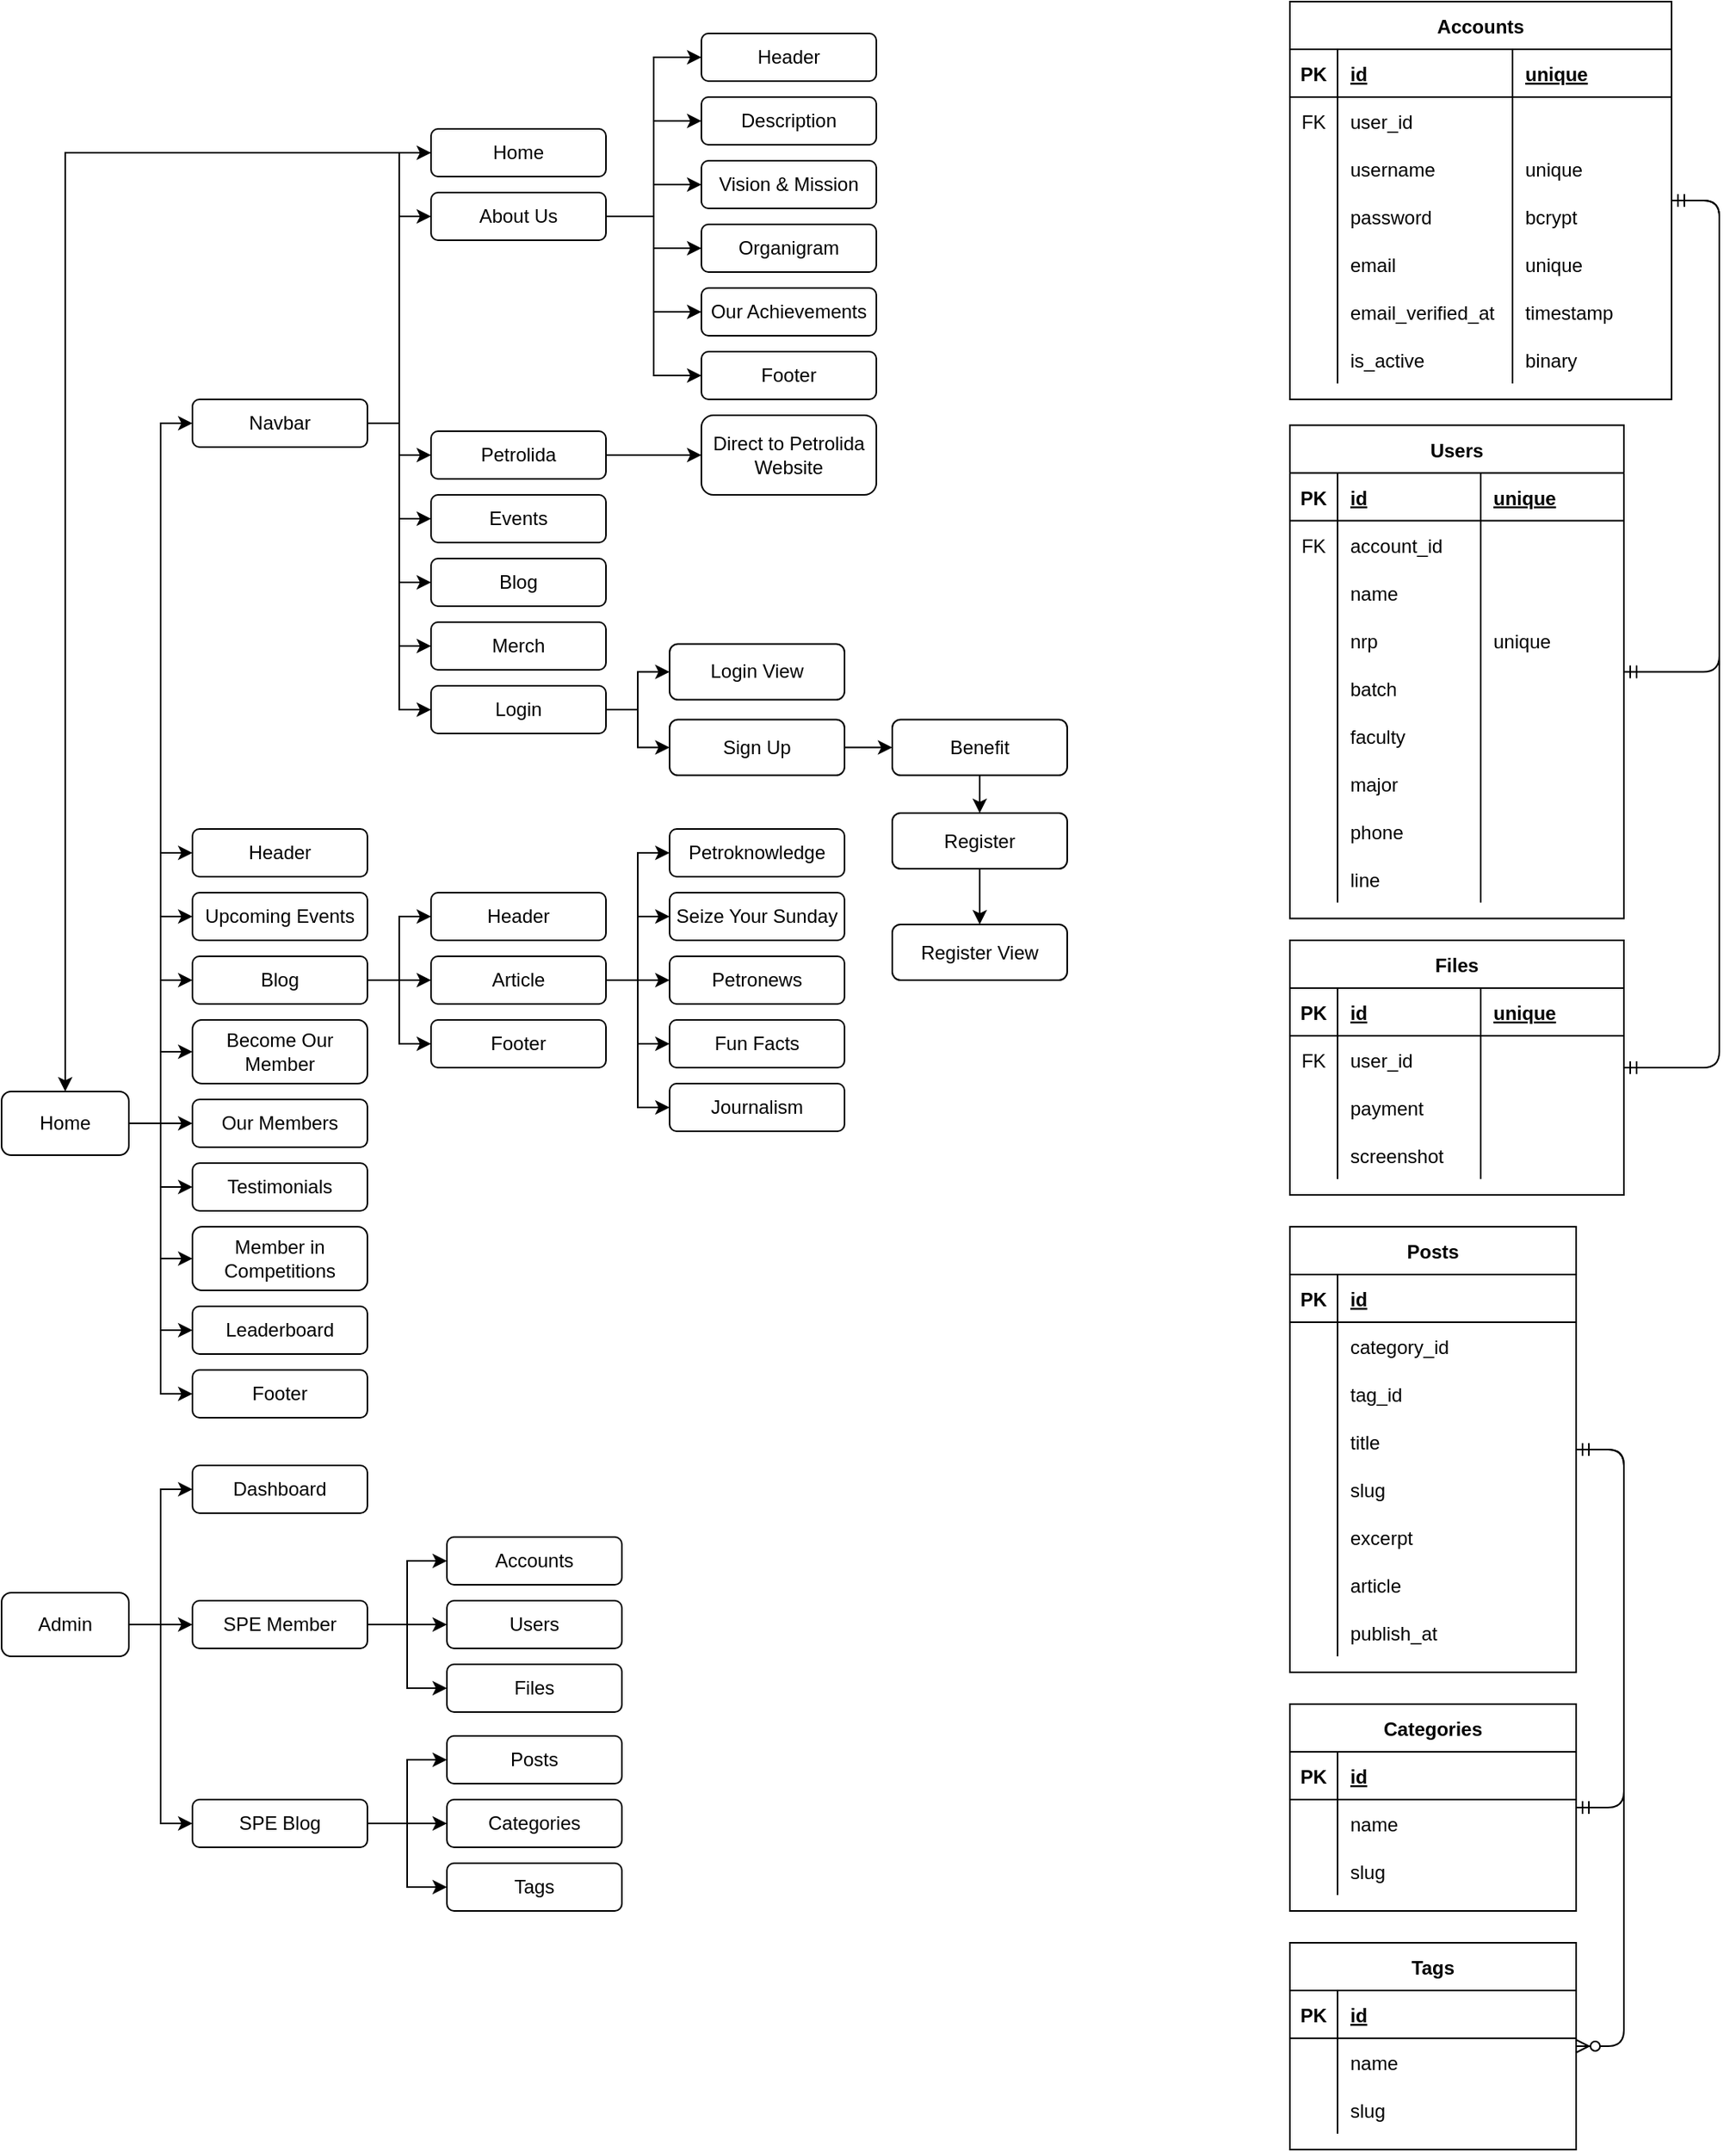 <mxfile version="14.9.7" type="github">
  <diagram id="R2lEEEUBdFMjLlhIrx00" name="Page-1">
    <mxGraphModel dx="2031" dy="2223" grid="1" gridSize="10" guides="1" tooltips="1" connect="1" arrows="1" fold="1" page="1" pageScale="1" pageWidth="850" pageHeight="1100" math="0" shadow="0" extFonts="Permanent Marker^https://fonts.googleapis.com/css?family=Permanent+Marker">
      <root>
        <mxCell id="0" />
        <mxCell id="1" parent="0" />
        <mxCell id="pgB8sEjVDIbPxb2HmiM6-13" style="edgeStyle=orthogonalEdgeStyle;rounded=0;orthogonalLoop=1;jettySize=auto;html=1;entryX=0;entryY=0.5;entryDx=0;entryDy=0;" edge="1" parent="1" source="pgB8sEjVDIbPxb2HmiM6-1" target="pgB8sEjVDIbPxb2HmiM6-2">
          <mxGeometry relative="1" as="geometry" />
        </mxCell>
        <mxCell id="pgB8sEjVDIbPxb2HmiM6-14" style="edgeStyle=orthogonalEdgeStyle;rounded=0;orthogonalLoop=1;jettySize=auto;html=1;entryX=0;entryY=0.5;entryDx=0;entryDy=0;" edge="1" parent="1" source="pgB8sEjVDIbPxb2HmiM6-1" target="pgB8sEjVDIbPxb2HmiM6-3">
          <mxGeometry relative="1" as="geometry" />
        </mxCell>
        <mxCell id="pgB8sEjVDIbPxb2HmiM6-15" style="edgeStyle=orthogonalEdgeStyle;rounded=0;orthogonalLoop=1;jettySize=auto;html=1;entryX=0;entryY=0.5;entryDx=0;entryDy=0;" edge="1" parent="1" source="pgB8sEjVDIbPxb2HmiM6-1" target="pgB8sEjVDIbPxb2HmiM6-4">
          <mxGeometry relative="1" as="geometry" />
        </mxCell>
        <mxCell id="pgB8sEjVDIbPxb2HmiM6-16" style="edgeStyle=orthogonalEdgeStyle;rounded=0;orthogonalLoop=1;jettySize=auto;html=1;entryX=0;entryY=0.5;entryDx=0;entryDy=0;" edge="1" parent="1" source="pgB8sEjVDIbPxb2HmiM6-1" target="pgB8sEjVDIbPxb2HmiM6-5">
          <mxGeometry relative="1" as="geometry" />
        </mxCell>
        <mxCell id="pgB8sEjVDIbPxb2HmiM6-17" style="edgeStyle=orthogonalEdgeStyle;rounded=0;orthogonalLoop=1;jettySize=auto;html=1;entryX=0;entryY=0.5;entryDx=0;entryDy=0;" edge="1" parent="1" source="pgB8sEjVDIbPxb2HmiM6-1" target="pgB8sEjVDIbPxb2HmiM6-6">
          <mxGeometry relative="1" as="geometry" />
        </mxCell>
        <mxCell id="pgB8sEjVDIbPxb2HmiM6-18" style="edgeStyle=orthogonalEdgeStyle;rounded=0;orthogonalLoop=1;jettySize=auto;html=1;entryX=0;entryY=0.5;entryDx=0;entryDy=0;" edge="1" parent="1" source="pgB8sEjVDIbPxb2HmiM6-1" target="pgB8sEjVDIbPxb2HmiM6-8">
          <mxGeometry relative="1" as="geometry" />
        </mxCell>
        <mxCell id="pgB8sEjVDIbPxb2HmiM6-19" style="edgeStyle=orthogonalEdgeStyle;rounded=0;orthogonalLoop=1;jettySize=auto;html=1;entryX=0;entryY=0.5;entryDx=0;entryDy=0;" edge="1" parent="1" source="pgB8sEjVDIbPxb2HmiM6-1" target="pgB8sEjVDIbPxb2HmiM6-9">
          <mxGeometry relative="1" as="geometry" />
        </mxCell>
        <mxCell id="pgB8sEjVDIbPxb2HmiM6-20" style="edgeStyle=orthogonalEdgeStyle;rounded=0;orthogonalLoop=1;jettySize=auto;html=1;entryX=0;entryY=0.5;entryDx=0;entryDy=0;" edge="1" parent="1" source="pgB8sEjVDIbPxb2HmiM6-1" target="pgB8sEjVDIbPxb2HmiM6-10">
          <mxGeometry relative="1" as="geometry" />
        </mxCell>
        <mxCell id="pgB8sEjVDIbPxb2HmiM6-21" style="edgeStyle=orthogonalEdgeStyle;rounded=0;orthogonalLoop=1;jettySize=auto;html=1;entryX=0;entryY=0.5;entryDx=0;entryDy=0;" edge="1" parent="1" source="pgB8sEjVDIbPxb2HmiM6-1" target="pgB8sEjVDIbPxb2HmiM6-11">
          <mxGeometry relative="1" as="geometry" />
        </mxCell>
        <mxCell id="pgB8sEjVDIbPxb2HmiM6-22" style="edgeStyle=orthogonalEdgeStyle;rounded=0;orthogonalLoop=1;jettySize=auto;html=1;entryX=0;entryY=0.5;entryDx=0;entryDy=0;" edge="1" parent="1" source="pgB8sEjVDIbPxb2HmiM6-1" target="pgB8sEjVDIbPxb2HmiM6-12">
          <mxGeometry relative="1" as="geometry" />
        </mxCell>
        <mxCell id="pgB8sEjVDIbPxb2HmiM6-1" value="Home" style="rounded=1;whiteSpace=wrap;html=1;" vertex="1" parent="1">
          <mxGeometry x="30" y="325" width="80" height="40" as="geometry" />
        </mxCell>
        <mxCell id="pgB8sEjVDIbPxb2HmiM6-3" value="Header&lt;br&gt;" style="rounded=1;whiteSpace=wrap;html=1;" vertex="1" parent="1">
          <mxGeometry x="150" y="160" width="110" height="30" as="geometry" />
        </mxCell>
        <mxCell id="pgB8sEjVDIbPxb2HmiM6-4" value="Upcoming Events" style="rounded=1;whiteSpace=wrap;html=1;" vertex="1" parent="1">
          <mxGeometry x="150" y="200" width="110" height="30" as="geometry" />
        </mxCell>
        <mxCell id="pgB8sEjVDIbPxb2HmiM6-69" style="edgeStyle=orthogonalEdgeStyle;rounded=0;orthogonalLoop=1;jettySize=auto;html=1;entryX=0;entryY=0.5;entryDx=0;entryDy=0;" edge="1" parent="1" source="pgB8sEjVDIbPxb2HmiM6-5" target="pgB8sEjVDIbPxb2HmiM6-55">
          <mxGeometry relative="1" as="geometry" />
        </mxCell>
        <mxCell id="pgB8sEjVDIbPxb2HmiM6-71" style="edgeStyle=orthogonalEdgeStyle;rounded=0;orthogonalLoop=1;jettySize=auto;html=1;entryX=0;entryY=0.5;entryDx=0;entryDy=0;" edge="1" parent="1" source="pgB8sEjVDIbPxb2HmiM6-5" target="pgB8sEjVDIbPxb2HmiM6-56">
          <mxGeometry relative="1" as="geometry" />
        </mxCell>
        <mxCell id="pgB8sEjVDIbPxb2HmiM6-72" style="edgeStyle=orthogonalEdgeStyle;rounded=0;orthogonalLoop=1;jettySize=auto;html=1;entryX=0;entryY=0.5;entryDx=0;entryDy=0;" edge="1" parent="1" source="pgB8sEjVDIbPxb2HmiM6-5" target="pgB8sEjVDIbPxb2HmiM6-62">
          <mxGeometry relative="1" as="geometry" />
        </mxCell>
        <mxCell id="pgB8sEjVDIbPxb2HmiM6-5" value="Blog" style="rounded=1;whiteSpace=wrap;html=1;" vertex="1" parent="1">
          <mxGeometry x="150" y="240" width="110" height="30" as="geometry" />
        </mxCell>
        <mxCell id="pgB8sEjVDIbPxb2HmiM6-6" value="Become Our Member" style="rounded=1;whiteSpace=wrap;html=1;" vertex="1" parent="1">
          <mxGeometry x="150" y="280" width="110" height="40" as="geometry" />
        </mxCell>
        <mxCell id="pgB8sEjVDIbPxb2HmiM6-8" value="Our Members" style="rounded=1;whiteSpace=wrap;html=1;" vertex="1" parent="1">
          <mxGeometry x="150" y="330" width="110" height="30" as="geometry" />
        </mxCell>
        <mxCell id="pgB8sEjVDIbPxb2HmiM6-9" value="Testimonials" style="rounded=1;whiteSpace=wrap;html=1;" vertex="1" parent="1">
          <mxGeometry x="150" y="370" width="110" height="30" as="geometry" />
        </mxCell>
        <mxCell id="pgB8sEjVDIbPxb2HmiM6-10" value="Member in Competitions" style="rounded=1;whiteSpace=wrap;html=1;" vertex="1" parent="1">
          <mxGeometry x="150" y="410" width="110" height="40" as="geometry" />
        </mxCell>
        <mxCell id="pgB8sEjVDIbPxb2HmiM6-11" value="Leaderboard" style="rounded=1;whiteSpace=wrap;html=1;" vertex="1" parent="1">
          <mxGeometry x="150" y="460" width="110" height="30" as="geometry" />
        </mxCell>
        <mxCell id="pgB8sEjVDIbPxb2HmiM6-12" value="Footer" style="rounded=1;whiteSpace=wrap;html=1;" vertex="1" parent="1">
          <mxGeometry x="150" y="500" width="110" height="30" as="geometry" />
        </mxCell>
        <mxCell id="pgB8sEjVDIbPxb2HmiM6-46" style="edgeStyle=orthogonalEdgeStyle;rounded=0;orthogonalLoop=1;jettySize=auto;html=1;entryX=0;entryY=0.5;entryDx=0;entryDy=0;" edge="1" parent="1" source="pgB8sEjVDIbPxb2HmiM6-24" target="pgB8sEjVDIbPxb2HmiM6-39">
          <mxGeometry relative="1" as="geometry" />
        </mxCell>
        <mxCell id="pgB8sEjVDIbPxb2HmiM6-47" style="edgeStyle=orthogonalEdgeStyle;rounded=0;orthogonalLoop=1;jettySize=auto;html=1;entryX=0;entryY=0.5;entryDx=0;entryDy=0;" edge="1" parent="1" source="pgB8sEjVDIbPxb2HmiM6-24" target="pgB8sEjVDIbPxb2HmiM6-40">
          <mxGeometry relative="1" as="geometry" />
        </mxCell>
        <mxCell id="pgB8sEjVDIbPxb2HmiM6-48" style="edgeStyle=orthogonalEdgeStyle;rounded=0;orthogonalLoop=1;jettySize=auto;html=1;entryX=0;entryY=0.5;entryDx=0;entryDy=0;" edge="1" parent="1" source="pgB8sEjVDIbPxb2HmiM6-24" target="pgB8sEjVDIbPxb2HmiM6-41">
          <mxGeometry relative="1" as="geometry" />
        </mxCell>
        <mxCell id="pgB8sEjVDIbPxb2HmiM6-49" style="edgeStyle=orthogonalEdgeStyle;rounded=0;orthogonalLoop=1;jettySize=auto;html=1;entryX=0;entryY=0.5;entryDx=0;entryDy=0;" edge="1" parent="1" source="pgB8sEjVDIbPxb2HmiM6-24" target="pgB8sEjVDIbPxb2HmiM6-42">
          <mxGeometry relative="1" as="geometry" />
        </mxCell>
        <mxCell id="pgB8sEjVDIbPxb2HmiM6-50" style="edgeStyle=orthogonalEdgeStyle;rounded=0;orthogonalLoop=1;jettySize=auto;html=1;entryX=0;entryY=0.5;entryDx=0;entryDy=0;" edge="1" parent="1" source="pgB8sEjVDIbPxb2HmiM6-24" target="pgB8sEjVDIbPxb2HmiM6-43">
          <mxGeometry relative="1" as="geometry" />
        </mxCell>
        <mxCell id="pgB8sEjVDIbPxb2HmiM6-51" value="" style="group" vertex="1" connectable="0" parent="1">
          <mxGeometry x="470" y="-340" width="110" height="230" as="geometry" />
        </mxCell>
        <mxCell id="pgB8sEjVDIbPxb2HmiM6-38" value="Header" style="rounded=1;whiteSpace=wrap;html=1;" vertex="1" parent="pgB8sEjVDIbPxb2HmiM6-51">
          <mxGeometry width="110" height="30" as="geometry" />
        </mxCell>
        <mxCell id="pgB8sEjVDIbPxb2HmiM6-39" value="Description" style="rounded=1;whiteSpace=wrap;html=1;" vertex="1" parent="pgB8sEjVDIbPxb2HmiM6-51">
          <mxGeometry y="40" width="110" height="30" as="geometry" />
        </mxCell>
        <mxCell id="pgB8sEjVDIbPxb2HmiM6-40" value="Vision &amp;amp; Mission" style="rounded=1;whiteSpace=wrap;html=1;" vertex="1" parent="pgB8sEjVDIbPxb2HmiM6-51">
          <mxGeometry y="80" width="110" height="30" as="geometry" />
        </mxCell>
        <mxCell id="pgB8sEjVDIbPxb2HmiM6-41" value="Organigram" style="rounded=1;whiteSpace=wrap;html=1;" vertex="1" parent="pgB8sEjVDIbPxb2HmiM6-51">
          <mxGeometry y="120" width="110" height="30" as="geometry" />
        </mxCell>
        <mxCell id="pgB8sEjVDIbPxb2HmiM6-42" value="Our Achievements" style="rounded=1;whiteSpace=wrap;html=1;" vertex="1" parent="pgB8sEjVDIbPxb2HmiM6-51">
          <mxGeometry y="160" width="110" height="30" as="geometry" />
        </mxCell>
        <mxCell id="pgB8sEjVDIbPxb2HmiM6-43" value="Footer" style="rounded=1;whiteSpace=wrap;html=1;" vertex="1" parent="pgB8sEjVDIbPxb2HmiM6-51">
          <mxGeometry y="200" width="110" height="30" as="geometry" />
        </mxCell>
        <mxCell id="pgB8sEjVDIbPxb2HmiM6-73" style="edgeStyle=orthogonalEdgeStyle;rounded=0;orthogonalLoop=1;jettySize=auto;html=1;entryX=0.5;entryY=0;entryDx=0;entryDy=0;" edge="1" parent="1" source="pgB8sEjVDIbPxb2HmiM6-23" target="pgB8sEjVDIbPxb2HmiM6-1">
          <mxGeometry relative="1" as="geometry" />
        </mxCell>
        <mxCell id="pgB8sEjVDIbPxb2HmiM6-23" value="Home" style="rounded=1;whiteSpace=wrap;html=1;" vertex="1" parent="1">
          <mxGeometry x="300" y="-280" width="110" height="30" as="geometry" />
        </mxCell>
        <mxCell id="pgB8sEjVDIbPxb2HmiM6-52" style="edgeStyle=orthogonalEdgeStyle;rounded=0;orthogonalLoop=1;jettySize=auto;html=1;entryX=0;entryY=0.5;entryDx=0;entryDy=0;" edge="1" parent="1" source="pgB8sEjVDIbPxb2HmiM6-24" target="pgB8sEjVDIbPxb2HmiM6-38">
          <mxGeometry relative="1" as="geometry" />
        </mxCell>
        <mxCell id="pgB8sEjVDIbPxb2HmiM6-24" value="About Us" style="rounded=1;whiteSpace=wrap;html=1;" vertex="1" parent="1">
          <mxGeometry x="300" y="-240" width="110" height="30" as="geometry" />
        </mxCell>
        <mxCell id="pgB8sEjVDIbPxb2HmiM6-33" style="edgeStyle=orthogonalEdgeStyle;rounded=0;orthogonalLoop=1;jettySize=auto;html=1;entryX=0;entryY=0.5;entryDx=0;entryDy=0;" edge="1" parent="1" source="pgB8sEjVDIbPxb2HmiM6-2" target="pgB8sEjVDIbPxb2HmiM6-23">
          <mxGeometry relative="1" as="geometry" />
        </mxCell>
        <mxCell id="pgB8sEjVDIbPxb2HmiM6-32" style="edgeStyle=orthogonalEdgeStyle;rounded=0;orthogonalLoop=1;jettySize=auto;html=1;entryX=0;entryY=0.5;entryDx=0;entryDy=0;" edge="1" parent="1" source="pgB8sEjVDIbPxb2HmiM6-2" target="pgB8sEjVDIbPxb2HmiM6-24">
          <mxGeometry relative="1" as="geometry" />
        </mxCell>
        <mxCell id="pgB8sEjVDIbPxb2HmiM6-53" value="Direct to Petrolida Website" style="rounded=1;whiteSpace=wrap;html=1;" vertex="1" parent="1">
          <mxGeometry x="470" y="-100" width="110" height="50" as="geometry" />
        </mxCell>
        <mxCell id="pgB8sEjVDIbPxb2HmiM6-54" style="edgeStyle=orthogonalEdgeStyle;rounded=0;orthogonalLoop=1;jettySize=auto;html=1;entryX=0;entryY=0.5;entryDx=0;entryDy=0;" edge="1" parent="1" source="pgB8sEjVDIbPxb2HmiM6-25" target="pgB8sEjVDIbPxb2HmiM6-53">
          <mxGeometry relative="1" as="geometry" />
        </mxCell>
        <mxCell id="pgB8sEjVDIbPxb2HmiM6-2" value="Navbar" style="rounded=1;whiteSpace=wrap;html=1;" vertex="1" parent="1">
          <mxGeometry x="150" y="-110" width="110" height="30" as="geometry" />
        </mxCell>
        <mxCell id="pgB8sEjVDIbPxb2HmiM6-25" value="Petrolida" style="rounded=1;whiteSpace=wrap;html=1;" vertex="1" parent="1">
          <mxGeometry x="300" y="-90" width="110" height="30" as="geometry" />
        </mxCell>
        <mxCell id="pgB8sEjVDIbPxb2HmiM6-26" value="Events" style="rounded=1;whiteSpace=wrap;html=1;" vertex="1" parent="1">
          <mxGeometry x="300" y="-50" width="110" height="30" as="geometry" />
        </mxCell>
        <mxCell id="pgB8sEjVDIbPxb2HmiM6-27" value="Blog" style="rounded=1;whiteSpace=wrap;html=1;" vertex="1" parent="1">
          <mxGeometry x="300" y="-10" width="110" height="30" as="geometry" />
        </mxCell>
        <mxCell id="pgB8sEjVDIbPxb2HmiM6-28" value="Merch" style="rounded=1;whiteSpace=wrap;html=1;" vertex="1" parent="1">
          <mxGeometry x="300" y="30" width="110" height="30" as="geometry" />
        </mxCell>
        <mxCell id="pgB8sEjVDIbPxb2HmiM6-77" style="edgeStyle=orthogonalEdgeStyle;rounded=0;orthogonalLoop=1;jettySize=auto;html=1;entryX=0;entryY=0.5;entryDx=0;entryDy=0;" edge="1" parent="1" source="pgB8sEjVDIbPxb2HmiM6-29" target="pgB8sEjVDIbPxb2HmiM6-76">
          <mxGeometry relative="1" as="geometry" />
        </mxCell>
        <mxCell id="pgB8sEjVDIbPxb2HmiM6-78" style="edgeStyle=orthogonalEdgeStyle;rounded=0;orthogonalLoop=1;jettySize=auto;html=1;entryX=0;entryY=0.5;entryDx=0;entryDy=0;" edge="1" parent="1" source="pgB8sEjVDIbPxb2HmiM6-29" target="pgB8sEjVDIbPxb2HmiM6-74">
          <mxGeometry relative="1" as="geometry" />
        </mxCell>
        <mxCell id="pgB8sEjVDIbPxb2HmiM6-29" value="Login" style="rounded=1;whiteSpace=wrap;html=1;" vertex="1" parent="1">
          <mxGeometry x="300" y="70" width="110" height="30" as="geometry" />
        </mxCell>
        <mxCell id="pgB8sEjVDIbPxb2HmiM6-31" style="edgeStyle=orthogonalEdgeStyle;rounded=0;orthogonalLoop=1;jettySize=auto;html=1;entryX=0;entryY=0.5;entryDx=0;entryDy=0;" edge="1" parent="1" source="pgB8sEjVDIbPxb2HmiM6-2" target="pgB8sEjVDIbPxb2HmiM6-25">
          <mxGeometry x="150" as="geometry" />
        </mxCell>
        <mxCell id="pgB8sEjVDIbPxb2HmiM6-30" style="edgeStyle=orthogonalEdgeStyle;rounded=0;orthogonalLoop=1;jettySize=auto;html=1;entryX=0;entryY=0.5;entryDx=0;entryDy=0;" edge="1" parent="1" source="pgB8sEjVDIbPxb2HmiM6-2" target="pgB8sEjVDIbPxb2HmiM6-26">
          <mxGeometry x="150" as="geometry" />
        </mxCell>
        <mxCell id="pgB8sEjVDIbPxb2HmiM6-34" style="edgeStyle=orthogonalEdgeStyle;rounded=0;orthogonalLoop=1;jettySize=auto;html=1;entryX=0;entryY=0.5;entryDx=0;entryDy=0;" edge="1" parent="1" source="pgB8sEjVDIbPxb2HmiM6-2" target="pgB8sEjVDIbPxb2HmiM6-27">
          <mxGeometry x="150" as="geometry" />
        </mxCell>
        <mxCell id="pgB8sEjVDIbPxb2HmiM6-35" style="edgeStyle=orthogonalEdgeStyle;rounded=0;orthogonalLoop=1;jettySize=auto;html=1;entryX=0;entryY=0.5;entryDx=0;entryDy=0;" edge="1" parent="1" source="pgB8sEjVDIbPxb2HmiM6-2" target="pgB8sEjVDIbPxb2HmiM6-28">
          <mxGeometry x="150" as="geometry" />
        </mxCell>
        <mxCell id="pgB8sEjVDIbPxb2HmiM6-36" style="edgeStyle=orthogonalEdgeStyle;rounded=0;orthogonalLoop=1;jettySize=auto;html=1;entryX=0;entryY=0.5;entryDx=0;entryDy=0;" edge="1" parent="1" source="pgB8sEjVDIbPxb2HmiM6-2" target="pgB8sEjVDIbPxb2HmiM6-29">
          <mxGeometry x="150" as="geometry" />
        </mxCell>
        <mxCell id="pgB8sEjVDIbPxb2HmiM6-55" value="Header" style="rounded=1;whiteSpace=wrap;html=1;" vertex="1" parent="1">
          <mxGeometry x="300" y="200" width="110" height="30" as="geometry" />
        </mxCell>
        <mxCell id="pgB8sEjVDIbPxb2HmiM6-62" value="Footer" style="rounded=1;whiteSpace=wrap;html=1;" vertex="1" parent="1">
          <mxGeometry x="300" y="280" width="110" height="30" as="geometry" />
        </mxCell>
        <mxCell id="pgB8sEjVDIbPxb2HmiM6-68" value="" style="group" vertex="1" connectable="0" parent="1">
          <mxGeometry x="300" y="150" width="260" height="190" as="geometry" />
        </mxCell>
        <mxCell id="pgB8sEjVDIbPxb2HmiM6-56" value="Article" style="rounded=1;whiteSpace=wrap;html=1;" vertex="1" parent="pgB8sEjVDIbPxb2HmiM6-68">
          <mxGeometry y="90" width="110" height="30" as="geometry" />
        </mxCell>
        <mxCell id="pgB8sEjVDIbPxb2HmiM6-57" value="Petroknowledge" style="rounded=1;whiteSpace=wrap;html=1;" vertex="1" parent="pgB8sEjVDIbPxb2HmiM6-68">
          <mxGeometry x="150" y="10" width="110" height="30" as="geometry" />
        </mxCell>
        <mxCell id="pgB8sEjVDIbPxb2HmiM6-58" value="Seize Your Sunday" style="rounded=1;whiteSpace=wrap;html=1;" vertex="1" parent="pgB8sEjVDIbPxb2HmiM6-68">
          <mxGeometry x="150" y="50" width="110" height="30" as="geometry" />
        </mxCell>
        <mxCell id="pgB8sEjVDIbPxb2HmiM6-59" value="Petronews" style="rounded=1;whiteSpace=wrap;html=1;" vertex="1" parent="pgB8sEjVDIbPxb2HmiM6-68">
          <mxGeometry x="150" y="90" width="110" height="30" as="geometry" />
        </mxCell>
        <mxCell id="pgB8sEjVDIbPxb2HmiM6-60" value="Fun Facts" style="rounded=1;whiteSpace=wrap;html=1;" vertex="1" parent="pgB8sEjVDIbPxb2HmiM6-68">
          <mxGeometry x="150" y="130" width="110" height="30" as="geometry" />
        </mxCell>
        <mxCell id="pgB8sEjVDIbPxb2HmiM6-61" value="Journalism" style="rounded=1;whiteSpace=wrap;html=1;" vertex="1" parent="pgB8sEjVDIbPxb2HmiM6-68">
          <mxGeometry x="150" y="170" width="110" height="30" as="geometry" />
        </mxCell>
        <mxCell id="pgB8sEjVDIbPxb2HmiM6-63" style="edgeStyle=orthogonalEdgeStyle;rounded=0;orthogonalLoop=1;jettySize=auto;html=1;entryX=0;entryY=0.5;entryDx=0;entryDy=0;" edge="1" parent="pgB8sEjVDIbPxb2HmiM6-68" source="pgB8sEjVDIbPxb2HmiM6-56" target="pgB8sEjVDIbPxb2HmiM6-57">
          <mxGeometry relative="1" as="geometry" />
        </mxCell>
        <mxCell id="pgB8sEjVDIbPxb2HmiM6-64" style="edgeStyle=orthogonalEdgeStyle;rounded=0;orthogonalLoop=1;jettySize=auto;html=1;entryX=0;entryY=0.5;entryDx=0;entryDy=0;" edge="1" parent="pgB8sEjVDIbPxb2HmiM6-68" source="pgB8sEjVDIbPxb2HmiM6-56" target="pgB8sEjVDIbPxb2HmiM6-58">
          <mxGeometry relative="1" as="geometry" />
        </mxCell>
        <mxCell id="pgB8sEjVDIbPxb2HmiM6-65" style="edgeStyle=orthogonalEdgeStyle;rounded=0;orthogonalLoop=1;jettySize=auto;html=1;entryX=0;entryY=0.5;entryDx=0;entryDy=0;" edge="1" parent="pgB8sEjVDIbPxb2HmiM6-68" source="pgB8sEjVDIbPxb2HmiM6-56" target="pgB8sEjVDIbPxb2HmiM6-59">
          <mxGeometry relative="1" as="geometry" />
        </mxCell>
        <mxCell id="pgB8sEjVDIbPxb2HmiM6-66" style="edgeStyle=orthogonalEdgeStyle;rounded=0;orthogonalLoop=1;jettySize=auto;html=1;entryX=0;entryY=0.5;entryDx=0;entryDy=0;" edge="1" parent="pgB8sEjVDIbPxb2HmiM6-68" source="pgB8sEjVDIbPxb2HmiM6-56" target="pgB8sEjVDIbPxb2HmiM6-60">
          <mxGeometry relative="1" as="geometry" />
        </mxCell>
        <mxCell id="pgB8sEjVDIbPxb2HmiM6-67" style="edgeStyle=orthogonalEdgeStyle;rounded=0;orthogonalLoop=1;jettySize=auto;html=1;entryX=0;entryY=0.5;entryDx=0;entryDy=0;" edge="1" parent="pgB8sEjVDIbPxb2HmiM6-68" source="pgB8sEjVDIbPxb2HmiM6-56" target="pgB8sEjVDIbPxb2HmiM6-61">
          <mxGeometry relative="1" as="geometry" />
        </mxCell>
        <mxCell id="pgB8sEjVDIbPxb2HmiM6-74" value="Login View" style="whiteSpace=wrap;html=1;rounded=1;" vertex="1" parent="1">
          <mxGeometry x="450" y="43.75" width="110" height="35" as="geometry" />
        </mxCell>
        <mxCell id="pgB8sEjVDIbPxb2HmiM6-82" style="edgeStyle=orthogonalEdgeStyle;rounded=0;orthogonalLoop=1;jettySize=auto;html=1;" edge="1" parent="1" source="pgB8sEjVDIbPxb2HmiM6-76" target="pgB8sEjVDIbPxb2HmiM6-79">
          <mxGeometry relative="1" as="geometry" />
        </mxCell>
        <mxCell id="pgB8sEjVDIbPxb2HmiM6-76" value="Sign Up" style="whiteSpace=wrap;html=1;rounded=1;" vertex="1" parent="1">
          <mxGeometry x="450" y="91.25" width="110" height="35" as="geometry" />
        </mxCell>
        <mxCell id="pgB8sEjVDIbPxb2HmiM6-227" style="edgeStyle=orthogonalEdgeStyle;rounded=0;orthogonalLoop=1;jettySize=auto;html=1;" edge="1" parent="1" source="pgB8sEjVDIbPxb2HmiM6-79" target="pgB8sEjVDIbPxb2HmiM6-80">
          <mxGeometry relative="1" as="geometry" />
        </mxCell>
        <mxCell id="pgB8sEjVDIbPxb2HmiM6-79" value="Benefit" style="whiteSpace=wrap;html=1;rounded=1;" vertex="1" parent="1">
          <mxGeometry x="590" y="91.25" width="110" height="35" as="geometry" />
        </mxCell>
        <mxCell id="pgB8sEjVDIbPxb2HmiM6-84" style="edgeStyle=orthogonalEdgeStyle;rounded=0;orthogonalLoop=1;jettySize=auto;html=1;entryX=0.5;entryY=0;entryDx=0;entryDy=0;" edge="1" parent="1" source="pgB8sEjVDIbPxb2HmiM6-80" target="pgB8sEjVDIbPxb2HmiM6-81">
          <mxGeometry relative="1" as="geometry" />
        </mxCell>
        <mxCell id="pgB8sEjVDIbPxb2HmiM6-80" value="Register" style="whiteSpace=wrap;html=1;rounded=1;" vertex="1" parent="1">
          <mxGeometry x="590" y="150" width="110" height="35" as="geometry" />
        </mxCell>
        <mxCell id="pgB8sEjVDIbPxb2HmiM6-81" value="Register View" style="whiteSpace=wrap;html=1;rounded=1;" vertex="1" parent="1">
          <mxGeometry x="590" y="220" width="110" height="35" as="geometry" />
        </mxCell>
        <mxCell id="pgB8sEjVDIbPxb2HmiM6-128" value="Accounts" style="shape=table;startSize=30;container=1;collapsible=1;childLayout=tableLayout;fixedRows=1;rowLines=0;fontStyle=1;align=center;resizeLast=1;" vertex="1" parent="1">
          <mxGeometry x="840" y="-360" width="240" height="250" as="geometry">
            <mxRectangle x="590" y="300" width="90" height="30" as="alternateBounds" />
          </mxGeometry>
        </mxCell>
        <mxCell id="pgB8sEjVDIbPxb2HmiM6-129" value="" style="shape=partialRectangle;collapsible=0;dropTarget=0;pointerEvents=0;fillColor=none;top=0;left=0;bottom=1;right=0;points=[[0,0.5],[1,0.5]];portConstraint=eastwest;" vertex="1" parent="pgB8sEjVDIbPxb2HmiM6-128">
          <mxGeometry y="30" width="240" height="30" as="geometry" />
        </mxCell>
        <mxCell id="pgB8sEjVDIbPxb2HmiM6-130" value="PK" style="shape=partialRectangle;connectable=0;fillColor=none;top=0;left=0;bottom=0;right=0;fontStyle=1;overflow=hidden;" vertex="1" parent="pgB8sEjVDIbPxb2HmiM6-129">
          <mxGeometry width="30" height="30" as="geometry" />
        </mxCell>
        <mxCell id="pgB8sEjVDIbPxb2HmiM6-131" value="id" style="shape=partialRectangle;connectable=0;fillColor=none;top=0;left=0;bottom=0;right=0;align=left;spacingLeft=6;fontStyle=5;overflow=hidden;" vertex="1" parent="pgB8sEjVDIbPxb2HmiM6-129">
          <mxGeometry x="30" width="110" height="30" as="geometry" />
        </mxCell>
        <mxCell id="pgB8sEjVDIbPxb2HmiM6-142" value="unique" style="shape=partialRectangle;connectable=0;fillColor=none;top=0;left=0;bottom=0;right=0;align=left;spacingLeft=6;fontStyle=5;overflow=hidden;" vertex="1" parent="pgB8sEjVDIbPxb2HmiM6-129">
          <mxGeometry x="140" width="100" height="30" as="geometry" />
        </mxCell>
        <mxCell id="pgB8sEjVDIbPxb2HmiM6-192" style="shape=partialRectangle;collapsible=0;dropTarget=0;pointerEvents=0;fillColor=none;top=0;left=0;bottom=0;right=0;points=[[0,0.5],[1,0.5]];portConstraint=eastwest;" vertex="1" parent="pgB8sEjVDIbPxb2HmiM6-128">
          <mxGeometry y="60" width="240" height="30" as="geometry" />
        </mxCell>
        <mxCell id="pgB8sEjVDIbPxb2HmiM6-193" value="FK" style="shape=partialRectangle;connectable=0;fillColor=none;top=0;left=0;bottom=0;right=0;editable=1;overflow=hidden;" vertex="1" parent="pgB8sEjVDIbPxb2HmiM6-192">
          <mxGeometry width="30" height="30" as="geometry" />
        </mxCell>
        <mxCell id="pgB8sEjVDIbPxb2HmiM6-194" value="user_id" style="shape=partialRectangle;connectable=0;fillColor=none;top=0;left=0;bottom=0;right=0;align=left;spacingLeft=6;overflow=hidden;" vertex="1" parent="pgB8sEjVDIbPxb2HmiM6-192">
          <mxGeometry x="30" width="110" height="30" as="geometry" />
        </mxCell>
        <mxCell id="pgB8sEjVDIbPxb2HmiM6-195" style="shape=partialRectangle;connectable=0;fillColor=none;top=0;left=0;bottom=0;right=0;align=left;spacingLeft=6;overflow=hidden;" vertex="1" parent="pgB8sEjVDIbPxb2HmiM6-192">
          <mxGeometry x="140" width="100" height="30" as="geometry" />
        </mxCell>
        <mxCell id="pgB8sEjVDIbPxb2HmiM6-132" value="" style="shape=partialRectangle;collapsible=0;dropTarget=0;pointerEvents=0;fillColor=none;top=0;left=0;bottom=0;right=0;points=[[0,0.5],[1,0.5]];portConstraint=eastwest;" vertex="1" parent="pgB8sEjVDIbPxb2HmiM6-128">
          <mxGeometry y="90" width="240" height="30" as="geometry" />
        </mxCell>
        <mxCell id="pgB8sEjVDIbPxb2HmiM6-133" value="" style="shape=partialRectangle;connectable=0;fillColor=none;top=0;left=0;bottom=0;right=0;editable=1;overflow=hidden;" vertex="1" parent="pgB8sEjVDIbPxb2HmiM6-132">
          <mxGeometry width="30" height="30" as="geometry" />
        </mxCell>
        <mxCell id="pgB8sEjVDIbPxb2HmiM6-134" value="username" style="shape=partialRectangle;connectable=0;fillColor=none;top=0;left=0;bottom=0;right=0;align=left;spacingLeft=6;overflow=hidden;" vertex="1" parent="pgB8sEjVDIbPxb2HmiM6-132">
          <mxGeometry x="30" width="110" height="30" as="geometry" />
        </mxCell>
        <mxCell id="pgB8sEjVDIbPxb2HmiM6-143" value="unique" style="shape=partialRectangle;connectable=0;fillColor=none;top=0;left=0;bottom=0;right=0;align=left;spacingLeft=6;overflow=hidden;" vertex="1" parent="pgB8sEjVDIbPxb2HmiM6-132">
          <mxGeometry x="140" width="100" height="30" as="geometry" />
        </mxCell>
        <mxCell id="pgB8sEjVDIbPxb2HmiM6-135" value="" style="shape=partialRectangle;collapsible=0;dropTarget=0;pointerEvents=0;fillColor=none;top=0;left=0;bottom=0;right=0;points=[[0,0.5],[1,0.5]];portConstraint=eastwest;" vertex="1" parent="pgB8sEjVDIbPxb2HmiM6-128">
          <mxGeometry y="120" width="240" height="30" as="geometry" />
        </mxCell>
        <mxCell id="pgB8sEjVDIbPxb2HmiM6-136" value="" style="shape=partialRectangle;connectable=0;fillColor=none;top=0;left=0;bottom=0;right=0;editable=1;overflow=hidden;" vertex="1" parent="pgB8sEjVDIbPxb2HmiM6-135">
          <mxGeometry width="30" height="30" as="geometry" />
        </mxCell>
        <mxCell id="pgB8sEjVDIbPxb2HmiM6-137" value="password" style="shape=partialRectangle;connectable=0;fillColor=none;top=0;left=0;bottom=0;right=0;align=left;spacingLeft=6;overflow=hidden;" vertex="1" parent="pgB8sEjVDIbPxb2HmiM6-135">
          <mxGeometry x="30" width="110" height="30" as="geometry" />
        </mxCell>
        <mxCell id="pgB8sEjVDIbPxb2HmiM6-144" value="bcrypt" style="shape=partialRectangle;connectable=0;fillColor=none;top=0;left=0;bottom=0;right=0;align=left;spacingLeft=6;overflow=hidden;" vertex="1" parent="pgB8sEjVDIbPxb2HmiM6-135">
          <mxGeometry x="140" width="100" height="30" as="geometry" />
        </mxCell>
        <mxCell id="pgB8sEjVDIbPxb2HmiM6-138" value="" style="shape=partialRectangle;collapsible=0;dropTarget=0;pointerEvents=0;fillColor=none;top=0;left=0;bottom=0;right=0;points=[[0,0.5],[1,0.5]];portConstraint=eastwest;" vertex="1" parent="pgB8sEjVDIbPxb2HmiM6-128">
          <mxGeometry y="150" width="240" height="30" as="geometry" />
        </mxCell>
        <mxCell id="pgB8sEjVDIbPxb2HmiM6-139" value="" style="shape=partialRectangle;connectable=0;fillColor=none;top=0;left=0;bottom=0;right=0;editable=1;overflow=hidden;" vertex="1" parent="pgB8sEjVDIbPxb2HmiM6-138">
          <mxGeometry width="30" height="30" as="geometry" />
        </mxCell>
        <mxCell id="pgB8sEjVDIbPxb2HmiM6-140" value="email" style="shape=partialRectangle;connectable=0;fillColor=none;top=0;left=0;bottom=0;right=0;align=left;spacingLeft=6;overflow=hidden;" vertex="1" parent="pgB8sEjVDIbPxb2HmiM6-138">
          <mxGeometry x="30" width="110" height="30" as="geometry" />
        </mxCell>
        <mxCell id="pgB8sEjVDIbPxb2HmiM6-145" value="unique" style="shape=partialRectangle;connectable=0;fillColor=none;top=0;left=0;bottom=0;right=0;align=left;spacingLeft=6;overflow=hidden;" vertex="1" parent="pgB8sEjVDIbPxb2HmiM6-138">
          <mxGeometry x="140" width="100" height="30" as="geometry" />
        </mxCell>
        <mxCell id="pgB8sEjVDIbPxb2HmiM6-212" style="shape=partialRectangle;collapsible=0;dropTarget=0;pointerEvents=0;fillColor=none;top=0;left=0;bottom=0;right=0;points=[[0,0.5],[1,0.5]];portConstraint=eastwest;" vertex="1" parent="pgB8sEjVDIbPxb2HmiM6-128">
          <mxGeometry y="180" width="240" height="30" as="geometry" />
        </mxCell>
        <mxCell id="pgB8sEjVDIbPxb2HmiM6-213" style="shape=partialRectangle;connectable=0;fillColor=none;top=0;left=0;bottom=0;right=0;editable=1;overflow=hidden;" vertex="1" parent="pgB8sEjVDIbPxb2HmiM6-212">
          <mxGeometry width="30" height="30" as="geometry" />
        </mxCell>
        <mxCell id="pgB8sEjVDIbPxb2HmiM6-214" value="email_verified_at" style="shape=partialRectangle;connectable=0;fillColor=none;top=0;left=0;bottom=0;right=0;align=left;spacingLeft=6;overflow=hidden;" vertex="1" parent="pgB8sEjVDIbPxb2HmiM6-212">
          <mxGeometry x="30" width="110" height="30" as="geometry" />
        </mxCell>
        <mxCell id="pgB8sEjVDIbPxb2HmiM6-215" value="timestamp" style="shape=partialRectangle;connectable=0;fillColor=none;top=0;left=0;bottom=0;right=0;align=left;spacingLeft=6;overflow=hidden;" vertex="1" parent="pgB8sEjVDIbPxb2HmiM6-212">
          <mxGeometry x="140" width="100" height="30" as="geometry" />
        </mxCell>
        <mxCell id="pgB8sEjVDIbPxb2HmiM6-216" style="shape=partialRectangle;collapsible=0;dropTarget=0;pointerEvents=0;fillColor=none;top=0;left=0;bottom=0;right=0;points=[[0,0.5],[1,0.5]];portConstraint=eastwest;" vertex="1" parent="pgB8sEjVDIbPxb2HmiM6-128">
          <mxGeometry y="210" width="240" height="30" as="geometry" />
        </mxCell>
        <mxCell id="pgB8sEjVDIbPxb2HmiM6-217" style="shape=partialRectangle;connectable=0;fillColor=none;top=0;left=0;bottom=0;right=0;editable=1;overflow=hidden;" vertex="1" parent="pgB8sEjVDIbPxb2HmiM6-216">
          <mxGeometry width="30" height="30" as="geometry" />
        </mxCell>
        <mxCell id="pgB8sEjVDIbPxb2HmiM6-218" value="is_active" style="shape=partialRectangle;connectable=0;fillColor=none;top=0;left=0;bottom=0;right=0;align=left;spacingLeft=6;overflow=hidden;" vertex="1" parent="pgB8sEjVDIbPxb2HmiM6-216">
          <mxGeometry x="30" width="110" height="30" as="geometry" />
        </mxCell>
        <mxCell id="pgB8sEjVDIbPxb2HmiM6-219" value="binary" style="shape=partialRectangle;connectable=0;fillColor=none;top=0;left=0;bottom=0;right=0;align=left;spacingLeft=6;overflow=hidden;" vertex="1" parent="pgB8sEjVDIbPxb2HmiM6-216">
          <mxGeometry x="140" width="100" height="30" as="geometry" />
        </mxCell>
        <mxCell id="pgB8sEjVDIbPxb2HmiM6-150" value="Users" style="shape=table;startSize=30;container=1;collapsible=1;childLayout=tableLayout;fixedRows=1;rowLines=0;fontStyle=1;align=center;resizeLast=1;" vertex="1" parent="1">
          <mxGeometry x="840" y="-93.75" width="210" height="310" as="geometry" />
        </mxCell>
        <mxCell id="pgB8sEjVDIbPxb2HmiM6-151" value="" style="shape=partialRectangle;collapsible=0;dropTarget=0;pointerEvents=0;fillColor=none;top=0;left=0;bottom=1;right=0;points=[[0,0.5],[1,0.5]];portConstraint=eastwest;" vertex="1" parent="pgB8sEjVDIbPxb2HmiM6-150">
          <mxGeometry y="30" width="210" height="30" as="geometry" />
        </mxCell>
        <mxCell id="pgB8sEjVDIbPxb2HmiM6-152" value="PK" style="shape=partialRectangle;connectable=0;fillColor=none;top=0;left=0;bottom=0;right=0;fontStyle=1;overflow=hidden;" vertex="1" parent="pgB8sEjVDIbPxb2HmiM6-151">
          <mxGeometry width="30" height="30" as="geometry" />
        </mxCell>
        <mxCell id="pgB8sEjVDIbPxb2HmiM6-153" value="id" style="shape=partialRectangle;connectable=0;fillColor=none;top=0;left=0;bottom=0;right=0;align=left;spacingLeft=6;fontStyle=5;overflow=hidden;" vertex="1" parent="pgB8sEjVDIbPxb2HmiM6-151">
          <mxGeometry x="30" width="90" height="30" as="geometry" />
        </mxCell>
        <mxCell id="pgB8sEjVDIbPxb2HmiM6-163" value="unique" style="shape=partialRectangle;connectable=0;fillColor=none;top=0;left=0;bottom=0;right=0;align=left;spacingLeft=6;fontStyle=5;overflow=hidden;" vertex="1" parent="pgB8sEjVDIbPxb2HmiM6-151">
          <mxGeometry x="120" width="90" height="30" as="geometry" />
        </mxCell>
        <mxCell id="pgB8sEjVDIbPxb2HmiM6-188" style="shape=partialRectangle;collapsible=0;dropTarget=0;pointerEvents=0;fillColor=none;top=0;left=0;bottom=0;right=0;points=[[0,0.5],[1,0.5]];portConstraint=eastwest;" vertex="1" parent="pgB8sEjVDIbPxb2HmiM6-150">
          <mxGeometry y="60" width="210" height="30" as="geometry" />
        </mxCell>
        <mxCell id="pgB8sEjVDIbPxb2HmiM6-189" value="FK" style="shape=partialRectangle;connectable=0;fillColor=none;top=0;left=0;bottom=0;right=0;editable=1;overflow=hidden;" vertex="1" parent="pgB8sEjVDIbPxb2HmiM6-188">
          <mxGeometry width="30" height="30" as="geometry" />
        </mxCell>
        <mxCell id="pgB8sEjVDIbPxb2HmiM6-190" value="account_id" style="shape=partialRectangle;connectable=0;fillColor=none;top=0;left=0;bottom=0;right=0;align=left;spacingLeft=6;overflow=hidden;" vertex="1" parent="pgB8sEjVDIbPxb2HmiM6-188">
          <mxGeometry x="30" width="90" height="30" as="geometry" />
        </mxCell>
        <mxCell id="pgB8sEjVDIbPxb2HmiM6-191" style="shape=partialRectangle;connectable=0;fillColor=none;top=0;left=0;bottom=0;right=0;align=left;spacingLeft=6;overflow=hidden;" vertex="1" parent="pgB8sEjVDIbPxb2HmiM6-188">
          <mxGeometry x="120" width="90" height="30" as="geometry" />
        </mxCell>
        <mxCell id="pgB8sEjVDIbPxb2HmiM6-154" value="" style="shape=partialRectangle;collapsible=0;dropTarget=0;pointerEvents=0;fillColor=none;top=0;left=0;bottom=0;right=0;points=[[0,0.5],[1,0.5]];portConstraint=eastwest;" vertex="1" parent="pgB8sEjVDIbPxb2HmiM6-150">
          <mxGeometry y="90" width="210" height="30" as="geometry" />
        </mxCell>
        <mxCell id="pgB8sEjVDIbPxb2HmiM6-155" value="" style="shape=partialRectangle;connectable=0;fillColor=none;top=0;left=0;bottom=0;right=0;editable=1;overflow=hidden;" vertex="1" parent="pgB8sEjVDIbPxb2HmiM6-154">
          <mxGeometry width="30" height="30" as="geometry" />
        </mxCell>
        <mxCell id="pgB8sEjVDIbPxb2HmiM6-156" value="name" style="shape=partialRectangle;connectable=0;fillColor=none;top=0;left=0;bottom=0;right=0;align=left;spacingLeft=6;overflow=hidden;" vertex="1" parent="pgB8sEjVDIbPxb2HmiM6-154">
          <mxGeometry x="30" width="90" height="30" as="geometry" />
        </mxCell>
        <mxCell id="pgB8sEjVDIbPxb2HmiM6-164" style="shape=partialRectangle;connectable=0;fillColor=none;top=0;left=0;bottom=0;right=0;align=left;spacingLeft=6;overflow=hidden;" vertex="1" parent="pgB8sEjVDIbPxb2HmiM6-154">
          <mxGeometry x="120" width="90" height="30" as="geometry" />
        </mxCell>
        <mxCell id="pgB8sEjVDIbPxb2HmiM6-157" value="" style="shape=partialRectangle;collapsible=0;dropTarget=0;pointerEvents=0;fillColor=none;top=0;left=0;bottom=0;right=0;points=[[0,0.5],[1,0.5]];portConstraint=eastwest;" vertex="1" parent="pgB8sEjVDIbPxb2HmiM6-150">
          <mxGeometry y="120" width="210" height="30" as="geometry" />
        </mxCell>
        <mxCell id="pgB8sEjVDIbPxb2HmiM6-158" value="" style="shape=partialRectangle;connectable=0;fillColor=none;top=0;left=0;bottom=0;right=0;editable=1;overflow=hidden;" vertex="1" parent="pgB8sEjVDIbPxb2HmiM6-157">
          <mxGeometry width="30" height="30" as="geometry" />
        </mxCell>
        <mxCell id="pgB8sEjVDIbPxb2HmiM6-159" value="nrp" style="shape=partialRectangle;connectable=0;fillColor=none;top=0;left=0;bottom=0;right=0;align=left;spacingLeft=6;overflow=hidden;" vertex="1" parent="pgB8sEjVDIbPxb2HmiM6-157">
          <mxGeometry x="30" width="90" height="30" as="geometry" />
        </mxCell>
        <mxCell id="pgB8sEjVDIbPxb2HmiM6-165" value="unique" style="shape=partialRectangle;connectable=0;fillColor=none;top=0;left=0;bottom=0;right=0;align=left;spacingLeft=6;overflow=hidden;" vertex="1" parent="pgB8sEjVDIbPxb2HmiM6-157">
          <mxGeometry x="120" width="90" height="30" as="geometry" />
        </mxCell>
        <mxCell id="pgB8sEjVDIbPxb2HmiM6-160" value="" style="shape=partialRectangle;collapsible=0;dropTarget=0;pointerEvents=0;fillColor=none;top=0;left=0;bottom=0;right=0;points=[[0,0.5],[1,0.5]];portConstraint=eastwest;" vertex="1" parent="pgB8sEjVDIbPxb2HmiM6-150">
          <mxGeometry y="150" width="210" height="30" as="geometry" />
        </mxCell>
        <mxCell id="pgB8sEjVDIbPxb2HmiM6-161" value="" style="shape=partialRectangle;connectable=0;fillColor=none;top=0;left=0;bottom=0;right=0;editable=1;overflow=hidden;" vertex="1" parent="pgB8sEjVDIbPxb2HmiM6-160">
          <mxGeometry width="30" height="30" as="geometry" />
        </mxCell>
        <mxCell id="pgB8sEjVDIbPxb2HmiM6-162" value="batch" style="shape=partialRectangle;connectable=0;fillColor=none;top=0;left=0;bottom=0;right=0;align=left;spacingLeft=6;overflow=hidden;" vertex="1" parent="pgB8sEjVDIbPxb2HmiM6-160">
          <mxGeometry x="30" width="90" height="30" as="geometry" />
        </mxCell>
        <mxCell id="pgB8sEjVDIbPxb2HmiM6-166" style="shape=partialRectangle;connectable=0;fillColor=none;top=0;left=0;bottom=0;right=0;align=left;spacingLeft=6;overflow=hidden;" vertex="1" parent="pgB8sEjVDIbPxb2HmiM6-160">
          <mxGeometry x="120" width="90" height="30" as="geometry" />
        </mxCell>
        <mxCell id="pgB8sEjVDIbPxb2HmiM6-176" style="shape=partialRectangle;collapsible=0;dropTarget=0;pointerEvents=0;fillColor=none;top=0;left=0;bottom=0;right=0;points=[[0,0.5],[1,0.5]];portConstraint=eastwest;" vertex="1" parent="pgB8sEjVDIbPxb2HmiM6-150">
          <mxGeometry y="180" width="210" height="30" as="geometry" />
        </mxCell>
        <mxCell id="pgB8sEjVDIbPxb2HmiM6-177" style="shape=partialRectangle;connectable=0;fillColor=none;top=0;left=0;bottom=0;right=0;editable=1;overflow=hidden;" vertex="1" parent="pgB8sEjVDIbPxb2HmiM6-176">
          <mxGeometry width="30" height="30" as="geometry" />
        </mxCell>
        <mxCell id="pgB8sEjVDIbPxb2HmiM6-178" value="faculty" style="shape=partialRectangle;connectable=0;fillColor=none;top=0;left=0;bottom=0;right=0;align=left;spacingLeft=6;overflow=hidden;" vertex="1" parent="pgB8sEjVDIbPxb2HmiM6-176">
          <mxGeometry x="30" width="90" height="30" as="geometry" />
        </mxCell>
        <mxCell id="pgB8sEjVDIbPxb2HmiM6-179" style="shape=partialRectangle;connectable=0;fillColor=none;top=0;left=0;bottom=0;right=0;align=left;spacingLeft=6;overflow=hidden;" vertex="1" parent="pgB8sEjVDIbPxb2HmiM6-176">
          <mxGeometry x="120" width="90" height="30" as="geometry" />
        </mxCell>
        <mxCell id="pgB8sEjVDIbPxb2HmiM6-172" style="shape=partialRectangle;collapsible=0;dropTarget=0;pointerEvents=0;fillColor=none;top=0;left=0;bottom=0;right=0;points=[[0,0.5],[1,0.5]];portConstraint=eastwest;" vertex="1" parent="pgB8sEjVDIbPxb2HmiM6-150">
          <mxGeometry y="210" width="210" height="30" as="geometry" />
        </mxCell>
        <mxCell id="pgB8sEjVDIbPxb2HmiM6-173" style="shape=partialRectangle;connectable=0;fillColor=none;top=0;left=0;bottom=0;right=0;editable=1;overflow=hidden;" vertex="1" parent="pgB8sEjVDIbPxb2HmiM6-172">
          <mxGeometry width="30" height="30" as="geometry" />
        </mxCell>
        <mxCell id="pgB8sEjVDIbPxb2HmiM6-174" value="major" style="shape=partialRectangle;connectable=0;fillColor=none;top=0;left=0;bottom=0;right=0;align=left;spacingLeft=6;overflow=hidden;" vertex="1" parent="pgB8sEjVDIbPxb2HmiM6-172">
          <mxGeometry x="30" width="90" height="30" as="geometry" />
        </mxCell>
        <mxCell id="pgB8sEjVDIbPxb2HmiM6-175" style="shape=partialRectangle;connectable=0;fillColor=none;top=0;left=0;bottom=0;right=0;align=left;spacingLeft=6;overflow=hidden;" vertex="1" parent="pgB8sEjVDIbPxb2HmiM6-172">
          <mxGeometry x="120" width="90" height="30" as="geometry" />
        </mxCell>
        <mxCell id="pgB8sEjVDIbPxb2HmiM6-184" style="shape=partialRectangle;collapsible=0;dropTarget=0;pointerEvents=0;fillColor=none;top=0;left=0;bottom=0;right=0;points=[[0,0.5],[1,0.5]];portConstraint=eastwest;" vertex="1" parent="pgB8sEjVDIbPxb2HmiM6-150">
          <mxGeometry y="240" width="210" height="30" as="geometry" />
        </mxCell>
        <mxCell id="pgB8sEjVDIbPxb2HmiM6-185" style="shape=partialRectangle;connectable=0;fillColor=none;top=0;left=0;bottom=0;right=0;editable=1;overflow=hidden;" vertex="1" parent="pgB8sEjVDIbPxb2HmiM6-184">
          <mxGeometry width="30" height="30" as="geometry" />
        </mxCell>
        <mxCell id="pgB8sEjVDIbPxb2HmiM6-186" value="phone" style="shape=partialRectangle;connectable=0;fillColor=none;top=0;left=0;bottom=0;right=0;align=left;spacingLeft=6;overflow=hidden;" vertex="1" parent="pgB8sEjVDIbPxb2HmiM6-184">
          <mxGeometry x="30" width="90" height="30" as="geometry" />
        </mxCell>
        <mxCell id="pgB8sEjVDIbPxb2HmiM6-187" style="shape=partialRectangle;connectable=0;fillColor=none;top=0;left=0;bottom=0;right=0;align=left;spacingLeft=6;overflow=hidden;" vertex="1" parent="pgB8sEjVDIbPxb2HmiM6-184">
          <mxGeometry x="120" width="90" height="30" as="geometry" />
        </mxCell>
        <mxCell id="pgB8sEjVDIbPxb2HmiM6-180" style="shape=partialRectangle;collapsible=0;dropTarget=0;pointerEvents=0;fillColor=none;top=0;left=0;bottom=0;right=0;points=[[0,0.5],[1,0.5]];portConstraint=eastwest;" vertex="1" parent="pgB8sEjVDIbPxb2HmiM6-150">
          <mxGeometry y="270" width="210" height="30" as="geometry" />
        </mxCell>
        <mxCell id="pgB8sEjVDIbPxb2HmiM6-181" style="shape=partialRectangle;connectable=0;fillColor=none;top=0;left=0;bottom=0;right=0;editable=1;overflow=hidden;" vertex="1" parent="pgB8sEjVDIbPxb2HmiM6-180">
          <mxGeometry width="30" height="30" as="geometry" />
        </mxCell>
        <mxCell id="pgB8sEjVDIbPxb2HmiM6-182" value="line" style="shape=partialRectangle;connectable=0;fillColor=none;top=0;left=0;bottom=0;right=0;align=left;spacingLeft=6;overflow=hidden;" vertex="1" parent="pgB8sEjVDIbPxb2HmiM6-180">
          <mxGeometry x="30" width="90" height="30" as="geometry" />
        </mxCell>
        <mxCell id="pgB8sEjVDIbPxb2HmiM6-183" style="shape=partialRectangle;connectable=0;fillColor=none;top=0;left=0;bottom=0;right=0;align=left;spacingLeft=6;overflow=hidden;" vertex="1" parent="pgB8sEjVDIbPxb2HmiM6-180">
          <mxGeometry x="120" width="90" height="30" as="geometry" />
        </mxCell>
        <mxCell id="pgB8sEjVDIbPxb2HmiM6-171" value="" style="edgeStyle=entityRelationEdgeStyle;fontSize=12;html=1;endArrow=ERmandOne;startArrow=ERmandOne;" edge="1" parent="1" source="pgB8sEjVDIbPxb2HmiM6-150" target="pgB8sEjVDIbPxb2HmiM6-128">
          <mxGeometry width="100" height="100" relative="1" as="geometry">
            <mxPoint x="960" y="240" as="sourcePoint" />
            <mxPoint x="1060" y="140" as="targetPoint" />
          </mxGeometry>
        </mxCell>
        <mxCell id="pgB8sEjVDIbPxb2HmiM6-196" value="Files" style="shape=table;startSize=30;container=1;collapsible=1;childLayout=tableLayout;fixedRows=1;rowLines=0;fontStyle=1;align=center;resizeLast=1;" vertex="1" parent="1">
          <mxGeometry x="840" y="230" width="210" height="160" as="geometry" />
        </mxCell>
        <mxCell id="pgB8sEjVDIbPxb2HmiM6-197" value="" style="shape=partialRectangle;collapsible=0;dropTarget=0;pointerEvents=0;fillColor=none;top=0;left=0;bottom=1;right=0;points=[[0,0.5],[1,0.5]];portConstraint=eastwest;" vertex="1" parent="pgB8sEjVDIbPxb2HmiM6-196">
          <mxGeometry y="30" width="210" height="30" as="geometry" />
        </mxCell>
        <mxCell id="pgB8sEjVDIbPxb2HmiM6-198" value="PK" style="shape=partialRectangle;connectable=0;fillColor=none;top=0;left=0;bottom=0;right=0;fontStyle=1;overflow=hidden;" vertex="1" parent="pgB8sEjVDIbPxb2HmiM6-197">
          <mxGeometry width="30" height="30" as="geometry" />
        </mxCell>
        <mxCell id="pgB8sEjVDIbPxb2HmiM6-199" value="id" style="shape=partialRectangle;connectable=0;fillColor=none;top=0;left=0;bottom=0;right=0;align=left;spacingLeft=6;fontStyle=5;overflow=hidden;" vertex="1" parent="pgB8sEjVDIbPxb2HmiM6-197">
          <mxGeometry x="30" width="90" height="30" as="geometry" />
        </mxCell>
        <mxCell id="pgB8sEjVDIbPxb2HmiM6-221" value="unique" style="shape=partialRectangle;connectable=0;fillColor=none;top=0;left=0;bottom=0;right=0;align=left;spacingLeft=6;fontStyle=5;overflow=hidden;" vertex="1" parent="pgB8sEjVDIbPxb2HmiM6-197">
          <mxGeometry x="120" width="90" height="30" as="geometry" />
        </mxCell>
        <mxCell id="pgB8sEjVDIbPxb2HmiM6-200" value="" style="shape=partialRectangle;collapsible=0;dropTarget=0;pointerEvents=0;fillColor=none;top=0;left=0;bottom=0;right=0;points=[[0,0.5],[1,0.5]];portConstraint=eastwest;" vertex="1" parent="pgB8sEjVDIbPxb2HmiM6-196">
          <mxGeometry y="60" width="210" height="30" as="geometry" />
        </mxCell>
        <mxCell id="pgB8sEjVDIbPxb2HmiM6-201" value="FK" style="shape=partialRectangle;connectable=0;fillColor=none;top=0;left=0;bottom=0;right=0;editable=1;overflow=hidden;" vertex="1" parent="pgB8sEjVDIbPxb2HmiM6-200">
          <mxGeometry width="30" height="30" as="geometry" />
        </mxCell>
        <mxCell id="pgB8sEjVDIbPxb2HmiM6-202" value="user_id" style="shape=partialRectangle;connectable=0;fillColor=none;top=0;left=0;bottom=0;right=0;align=left;spacingLeft=6;overflow=hidden;" vertex="1" parent="pgB8sEjVDIbPxb2HmiM6-200">
          <mxGeometry x="30" width="90" height="30" as="geometry" />
        </mxCell>
        <mxCell id="pgB8sEjVDIbPxb2HmiM6-222" style="shape=partialRectangle;connectable=0;fillColor=none;top=0;left=0;bottom=0;right=0;align=left;spacingLeft=6;overflow=hidden;" vertex="1" parent="pgB8sEjVDIbPxb2HmiM6-200">
          <mxGeometry x="120" width="90" height="30" as="geometry" />
        </mxCell>
        <mxCell id="pgB8sEjVDIbPxb2HmiM6-203" value="" style="shape=partialRectangle;collapsible=0;dropTarget=0;pointerEvents=0;fillColor=none;top=0;left=0;bottom=0;right=0;points=[[0,0.5],[1,0.5]];portConstraint=eastwest;" vertex="1" parent="pgB8sEjVDIbPxb2HmiM6-196">
          <mxGeometry y="90" width="210" height="30" as="geometry" />
        </mxCell>
        <mxCell id="pgB8sEjVDIbPxb2HmiM6-204" value="" style="shape=partialRectangle;connectable=0;fillColor=none;top=0;left=0;bottom=0;right=0;editable=1;overflow=hidden;" vertex="1" parent="pgB8sEjVDIbPxb2HmiM6-203">
          <mxGeometry width="30" height="30" as="geometry" />
        </mxCell>
        <mxCell id="pgB8sEjVDIbPxb2HmiM6-205" value="payment" style="shape=partialRectangle;connectable=0;fillColor=none;top=0;left=0;bottom=0;right=0;align=left;spacingLeft=6;overflow=hidden;" vertex="1" parent="pgB8sEjVDIbPxb2HmiM6-203">
          <mxGeometry x="30" width="90" height="30" as="geometry" />
        </mxCell>
        <mxCell id="pgB8sEjVDIbPxb2HmiM6-223" style="shape=partialRectangle;connectable=0;fillColor=none;top=0;left=0;bottom=0;right=0;align=left;spacingLeft=6;overflow=hidden;" vertex="1" parent="pgB8sEjVDIbPxb2HmiM6-203">
          <mxGeometry x="120" width="90" height="30" as="geometry" />
        </mxCell>
        <mxCell id="pgB8sEjVDIbPxb2HmiM6-206" value="" style="shape=partialRectangle;collapsible=0;dropTarget=0;pointerEvents=0;fillColor=none;top=0;left=0;bottom=0;right=0;points=[[0,0.5],[1,0.5]];portConstraint=eastwest;" vertex="1" parent="pgB8sEjVDIbPxb2HmiM6-196">
          <mxGeometry y="120" width="210" height="30" as="geometry" />
        </mxCell>
        <mxCell id="pgB8sEjVDIbPxb2HmiM6-207" value="" style="shape=partialRectangle;connectable=0;fillColor=none;top=0;left=0;bottom=0;right=0;editable=1;overflow=hidden;" vertex="1" parent="pgB8sEjVDIbPxb2HmiM6-206">
          <mxGeometry width="30" height="30" as="geometry" />
        </mxCell>
        <mxCell id="pgB8sEjVDIbPxb2HmiM6-208" value="screenshot" style="shape=partialRectangle;connectable=0;fillColor=none;top=0;left=0;bottom=0;right=0;align=left;spacingLeft=6;overflow=hidden;" vertex="1" parent="pgB8sEjVDIbPxb2HmiM6-206">
          <mxGeometry x="30" width="90" height="30" as="geometry" />
        </mxCell>
        <mxCell id="pgB8sEjVDIbPxb2HmiM6-224" style="shape=partialRectangle;connectable=0;fillColor=none;top=0;left=0;bottom=0;right=0;align=left;spacingLeft=6;overflow=hidden;" vertex="1" parent="pgB8sEjVDIbPxb2HmiM6-206">
          <mxGeometry x="120" width="90" height="30" as="geometry" />
        </mxCell>
        <mxCell id="pgB8sEjVDIbPxb2HmiM6-209" value="" style="edgeStyle=entityRelationEdgeStyle;fontSize=12;html=1;endArrow=ERmandOne;startArrow=ERmandOne;" edge="1" parent="1" source="pgB8sEjVDIbPxb2HmiM6-196" target="pgB8sEjVDIbPxb2HmiM6-128">
          <mxGeometry width="100" height="100" relative="1" as="geometry">
            <mxPoint x="1400" y="130" as="sourcePoint" />
            <mxPoint x="1500" y="30" as="targetPoint" />
          </mxGeometry>
        </mxCell>
        <mxCell id="pgB8sEjVDIbPxb2HmiM6-234" style="edgeStyle=orthogonalEdgeStyle;rounded=0;orthogonalLoop=1;jettySize=auto;html=1;entryX=0;entryY=0.5;entryDx=0;entryDy=0;" edge="1" parent="1" source="pgB8sEjVDIbPxb2HmiM6-226" target="pgB8sEjVDIbPxb2HmiM6-233">
          <mxGeometry relative="1" as="geometry" />
        </mxCell>
        <mxCell id="pgB8sEjVDIbPxb2HmiM6-235" style="edgeStyle=orthogonalEdgeStyle;rounded=0;orthogonalLoop=1;jettySize=auto;html=1;entryX=0;entryY=0.5;entryDx=0;entryDy=0;" edge="1" parent="1" source="pgB8sEjVDIbPxb2HmiM6-226" target="pgB8sEjVDIbPxb2HmiM6-229">
          <mxGeometry relative="1" as="geometry" />
        </mxCell>
        <mxCell id="pgB8sEjVDIbPxb2HmiM6-244" style="edgeStyle=orthogonalEdgeStyle;rounded=0;orthogonalLoop=1;jettySize=auto;html=1;entryX=0;entryY=0.5;entryDx=0;entryDy=0;" edge="1" parent="1" source="pgB8sEjVDIbPxb2HmiM6-226" target="pgB8sEjVDIbPxb2HmiM6-243">
          <mxGeometry relative="1" as="geometry" />
        </mxCell>
        <mxCell id="pgB8sEjVDIbPxb2HmiM6-226" value="Admin" style="rounded=1;whiteSpace=wrap;html=1;" vertex="1" parent="1">
          <mxGeometry x="30" y="640" width="80" height="40" as="geometry" />
        </mxCell>
        <mxCell id="pgB8sEjVDIbPxb2HmiM6-229" value="Dashboard" style="rounded=1;whiteSpace=wrap;html=1;" vertex="1" parent="1">
          <mxGeometry x="150" y="560" width="110" height="30" as="geometry" />
        </mxCell>
        <mxCell id="pgB8sEjVDIbPxb2HmiM6-230" value="Accounts" style="rounded=1;whiteSpace=wrap;html=1;" vertex="1" parent="1">
          <mxGeometry x="310" y="605" width="110" height="30" as="geometry" />
        </mxCell>
        <mxCell id="pgB8sEjVDIbPxb2HmiM6-231" value="Users" style="rounded=1;whiteSpace=wrap;html=1;" vertex="1" parent="1">
          <mxGeometry x="310" y="645" width="110" height="30" as="geometry" />
        </mxCell>
        <mxCell id="pgB8sEjVDIbPxb2HmiM6-232" value="Files" style="rounded=1;whiteSpace=wrap;html=1;" vertex="1" parent="1">
          <mxGeometry x="310" y="685" width="110" height="30" as="geometry" />
        </mxCell>
        <mxCell id="pgB8sEjVDIbPxb2HmiM6-236" style="edgeStyle=orthogonalEdgeStyle;rounded=0;orthogonalLoop=1;jettySize=auto;html=1;entryX=0;entryY=0.5;entryDx=0;entryDy=0;" edge="1" parent="1" source="pgB8sEjVDIbPxb2HmiM6-233" target="pgB8sEjVDIbPxb2HmiM6-231">
          <mxGeometry relative="1" as="geometry" />
        </mxCell>
        <mxCell id="pgB8sEjVDIbPxb2HmiM6-237" style="edgeStyle=orthogonalEdgeStyle;rounded=0;orthogonalLoop=1;jettySize=auto;html=1;entryX=0;entryY=0.5;entryDx=0;entryDy=0;" edge="1" parent="1" source="pgB8sEjVDIbPxb2HmiM6-233" target="pgB8sEjVDIbPxb2HmiM6-230">
          <mxGeometry relative="1" as="geometry" />
        </mxCell>
        <mxCell id="pgB8sEjVDIbPxb2HmiM6-238" style="edgeStyle=orthogonalEdgeStyle;rounded=0;orthogonalLoop=1;jettySize=auto;html=1;entryX=0;entryY=0.5;entryDx=0;entryDy=0;" edge="1" parent="1" source="pgB8sEjVDIbPxb2HmiM6-233" target="pgB8sEjVDIbPxb2HmiM6-232">
          <mxGeometry relative="1" as="geometry" />
        </mxCell>
        <mxCell id="pgB8sEjVDIbPxb2HmiM6-233" value="SPE Member" style="rounded=1;whiteSpace=wrap;html=1;" vertex="1" parent="1">
          <mxGeometry x="150" y="645" width="110" height="30" as="geometry" />
        </mxCell>
        <mxCell id="pgB8sEjVDIbPxb2HmiM6-325" style="edgeStyle=orthogonalEdgeStyle;rounded=0;orthogonalLoop=1;jettySize=auto;html=1;entryX=0;entryY=0.5;entryDx=0;entryDy=0;" edge="1" parent="1" source="pgB8sEjVDIbPxb2HmiM6-243" target="pgB8sEjVDIbPxb2HmiM6-322">
          <mxGeometry relative="1" as="geometry" />
        </mxCell>
        <mxCell id="pgB8sEjVDIbPxb2HmiM6-326" style="edgeStyle=orthogonalEdgeStyle;rounded=0;orthogonalLoop=1;jettySize=auto;html=1;" edge="1" parent="1" source="pgB8sEjVDIbPxb2HmiM6-243" target="pgB8sEjVDIbPxb2HmiM6-323">
          <mxGeometry relative="1" as="geometry" />
        </mxCell>
        <mxCell id="pgB8sEjVDIbPxb2HmiM6-327" style="edgeStyle=orthogonalEdgeStyle;rounded=0;orthogonalLoop=1;jettySize=auto;html=1;entryX=0;entryY=0.5;entryDx=0;entryDy=0;" edge="1" parent="1" source="pgB8sEjVDIbPxb2HmiM6-243" target="pgB8sEjVDIbPxb2HmiM6-324">
          <mxGeometry relative="1" as="geometry" />
        </mxCell>
        <mxCell id="pgB8sEjVDIbPxb2HmiM6-243" value="SPE Blog" style="rounded=1;whiteSpace=wrap;html=1;" vertex="1" parent="1">
          <mxGeometry x="150" y="770" width="110" height="30" as="geometry" />
        </mxCell>
        <mxCell id="pgB8sEjVDIbPxb2HmiM6-247" value="Posts" style="shape=table;startSize=30;container=1;collapsible=1;childLayout=tableLayout;fixedRows=1;rowLines=0;fontStyle=1;align=center;resizeLast=1;" vertex="1" parent="1">
          <mxGeometry x="840" y="410" width="180" height="280" as="geometry" />
        </mxCell>
        <mxCell id="pgB8sEjVDIbPxb2HmiM6-248" value="" style="shape=partialRectangle;collapsible=0;dropTarget=0;pointerEvents=0;fillColor=none;top=0;left=0;bottom=1;right=0;points=[[0,0.5],[1,0.5]];portConstraint=eastwest;" vertex="1" parent="pgB8sEjVDIbPxb2HmiM6-247">
          <mxGeometry y="30" width="180" height="30" as="geometry" />
        </mxCell>
        <mxCell id="pgB8sEjVDIbPxb2HmiM6-249" value="PK" style="shape=partialRectangle;connectable=0;fillColor=none;top=0;left=0;bottom=0;right=0;fontStyle=1;overflow=hidden;" vertex="1" parent="pgB8sEjVDIbPxb2HmiM6-248">
          <mxGeometry width="30" height="30" as="geometry" />
        </mxCell>
        <mxCell id="pgB8sEjVDIbPxb2HmiM6-250" value="id" style="shape=partialRectangle;connectable=0;fillColor=none;top=0;left=0;bottom=0;right=0;align=left;spacingLeft=6;fontStyle=5;overflow=hidden;" vertex="1" parent="pgB8sEjVDIbPxb2HmiM6-248">
          <mxGeometry x="30" width="150" height="30" as="geometry" />
        </mxCell>
        <mxCell id="pgB8sEjVDIbPxb2HmiM6-313" style="shape=partialRectangle;collapsible=0;dropTarget=0;pointerEvents=0;fillColor=none;top=0;left=0;bottom=0;right=0;points=[[0,0.5],[1,0.5]];portConstraint=eastwest;" vertex="1" parent="pgB8sEjVDIbPxb2HmiM6-247">
          <mxGeometry y="60" width="180" height="30" as="geometry" />
        </mxCell>
        <mxCell id="pgB8sEjVDIbPxb2HmiM6-314" style="shape=partialRectangle;connectable=0;fillColor=none;top=0;left=0;bottom=0;right=0;editable=1;overflow=hidden;" vertex="1" parent="pgB8sEjVDIbPxb2HmiM6-313">
          <mxGeometry width="30" height="30" as="geometry" />
        </mxCell>
        <mxCell id="pgB8sEjVDIbPxb2HmiM6-315" value="category_id" style="shape=partialRectangle;connectable=0;fillColor=none;top=0;left=0;bottom=0;right=0;align=left;spacingLeft=6;overflow=hidden;" vertex="1" parent="pgB8sEjVDIbPxb2HmiM6-313">
          <mxGeometry x="30" width="150" height="30" as="geometry" />
        </mxCell>
        <mxCell id="pgB8sEjVDIbPxb2HmiM6-316" style="shape=partialRectangle;collapsible=0;dropTarget=0;pointerEvents=0;fillColor=none;top=0;left=0;bottom=0;right=0;points=[[0,0.5],[1,0.5]];portConstraint=eastwest;" vertex="1" parent="pgB8sEjVDIbPxb2HmiM6-247">
          <mxGeometry y="90" width="180" height="30" as="geometry" />
        </mxCell>
        <mxCell id="pgB8sEjVDIbPxb2HmiM6-317" style="shape=partialRectangle;connectable=0;fillColor=none;top=0;left=0;bottom=0;right=0;editable=1;overflow=hidden;" vertex="1" parent="pgB8sEjVDIbPxb2HmiM6-316">
          <mxGeometry width="30" height="30" as="geometry" />
        </mxCell>
        <mxCell id="pgB8sEjVDIbPxb2HmiM6-318" value="tag_id" style="shape=partialRectangle;connectable=0;fillColor=none;top=0;left=0;bottom=0;right=0;align=left;spacingLeft=6;overflow=hidden;" vertex="1" parent="pgB8sEjVDIbPxb2HmiM6-316">
          <mxGeometry x="30" width="150" height="30" as="geometry" />
        </mxCell>
        <mxCell id="pgB8sEjVDIbPxb2HmiM6-251" value="" style="shape=partialRectangle;collapsible=0;dropTarget=0;pointerEvents=0;fillColor=none;top=0;left=0;bottom=0;right=0;points=[[0,0.5],[1,0.5]];portConstraint=eastwest;" vertex="1" parent="pgB8sEjVDIbPxb2HmiM6-247">
          <mxGeometry y="120" width="180" height="30" as="geometry" />
        </mxCell>
        <mxCell id="pgB8sEjVDIbPxb2HmiM6-252" value="" style="shape=partialRectangle;connectable=0;fillColor=none;top=0;left=0;bottom=0;right=0;editable=1;overflow=hidden;" vertex="1" parent="pgB8sEjVDIbPxb2HmiM6-251">
          <mxGeometry width="30" height="30" as="geometry" />
        </mxCell>
        <mxCell id="pgB8sEjVDIbPxb2HmiM6-253" value="title" style="shape=partialRectangle;connectable=0;fillColor=none;top=0;left=0;bottom=0;right=0;align=left;spacingLeft=6;overflow=hidden;" vertex="1" parent="pgB8sEjVDIbPxb2HmiM6-251">
          <mxGeometry x="30" width="150" height="30" as="geometry" />
        </mxCell>
        <mxCell id="pgB8sEjVDIbPxb2HmiM6-254" value="" style="shape=partialRectangle;collapsible=0;dropTarget=0;pointerEvents=0;fillColor=none;top=0;left=0;bottom=0;right=0;points=[[0,0.5],[1,0.5]];portConstraint=eastwest;" vertex="1" parent="pgB8sEjVDIbPxb2HmiM6-247">
          <mxGeometry y="150" width="180" height="30" as="geometry" />
        </mxCell>
        <mxCell id="pgB8sEjVDIbPxb2HmiM6-255" value="" style="shape=partialRectangle;connectable=0;fillColor=none;top=0;left=0;bottom=0;right=0;editable=1;overflow=hidden;" vertex="1" parent="pgB8sEjVDIbPxb2HmiM6-254">
          <mxGeometry width="30" height="30" as="geometry" />
        </mxCell>
        <mxCell id="pgB8sEjVDIbPxb2HmiM6-256" value="slug" style="shape=partialRectangle;connectable=0;fillColor=none;top=0;left=0;bottom=0;right=0;align=left;spacingLeft=6;overflow=hidden;" vertex="1" parent="pgB8sEjVDIbPxb2HmiM6-254">
          <mxGeometry x="30" width="150" height="30" as="geometry" />
        </mxCell>
        <mxCell id="pgB8sEjVDIbPxb2HmiM6-257" value="" style="shape=partialRectangle;collapsible=0;dropTarget=0;pointerEvents=0;fillColor=none;top=0;left=0;bottom=0;right=0;points=[[0,0.5],[1,0.5]];portConstraint=eastwest;" vertex="1" parent="pgB8sEjVDIbPxb2HmiM6-247">
          <mxGeometry y="180" width="180" height="30" as="geometry" />
        </mxCell>
        <mxCell id="pgB8sEjVDIbPxb2HmiM6-258" value="" style="shape=partialRectangle;connectable=0;fillColor=none;top=0;left=0;bottom=0;right=0;editable=1;overflow=hidden;" vertex="1" parent="pgB8sEjVDIbPxb2HmiM6-257">
          <mxGeometry width="30" height="30" as="geometry" />
        </mxCell>
        <mxCell id="pgB8sEjVDIbPxb2HmiM6-259" value="excerpt" style="shape=partialRectangle;connectable=0;fillColor=none;top=0;left=0;bottom=0;right=0;align=left;spacingLeft=6;overflow=hidden;" vertex="1" parent="pgB8sEjVDIbPxb2HmiM6-257">
          <mxGeometry x="30" width="150" height="30" as="geometry" />
        </mxCell>
        <mxCell id="pgB8sEjVDIbPxb2HmiM6-260" style="shape=partialRectangle;collapsible=0;dropTarget=0;pointerEvents=0;fillColor=none;top=0;left=0;bottom=0;right=0;points=[[0,0.5],[1,0.5]];portConstraint=eastwest;" vertex="1" parent="pgB8sEjVDIbPxb2HmiM6-247">
          <mxGeometry y="210" width="180" height="30" as="geometry" />
        </mxCell>
        <mxCell id="pgB8sEjVDIbPxb2HmiM6-261" style="shape=partialRectangle;connectable=0;fillColor=none;top=0;left=0;bottom=0;right=0;editable=1;overflow=hidden;" vertex="1" parent="pgB8sEjVDIbPxb2HmiM6-260">
          <mxGeometry width="30" height="30" as="geometry" />
        </mxCell>
        <mxCell id="pgB8sEjVDIbPxb2HmiM6-262" value="article" style="shape=partialRectangle;connectable=0;fillColor=none;top=0;left=0;bottom=0;right=0;align=left;spacingLeft=6;overflow=hidden;" vertex="1" parent="pgB8sEjVDIbPxb2HmiM6-260">
          <mxGeometry x="30" width="150" height="30" as="geometry" />
        </mxCell>
        <mxCell id="pgB8sEjVDIbPxb2HmiM6-263" style="shape=partialRectangle;collapsible=0;dropTarget=0;pointerEvents=0;fillColor=none;top=0;left=0;bottom=0;right=0;points=[[0,0.5],[1,0.5]];portConstraint=eastwest;" vertex="1" parent="pgB8sEjVDIbPxb2HmiM6-247">
          <mxGeometry y="240" width="180" height="30" as="geometry" />
        </mxCell>
        <mxCell id="pgB8sEjVDIbPxb2HmiM6-264" style="shape=partialRectangle;connectable=0;fillColor=none;top=0;left=0;bottom=0;right=0;editable=1;overflow=hidden;" vertex="1" parent="pgB8sEjVDIbPxb2HmiM6-263">
          <mxGeometry width="30" height="30" as="geometry" />
        </mxCell>
        <mxCell id="pgB8sEjVDIbPxb2HmiM6-265" value="publish_at" style="shape=partialRectangle;connectable=0;fillColor=none;top=0;left=0;bottom=0;right=0;align=left;spacingLeft=6;overflow=hidden;" vertex="1" parent="pgB8sEjVDIbPxb2HmiM6-263">
          <mxGeometry x="30" width="150" height="30" as="geometry" />
        </mxCell>
        <mxCell id="pgB8sEjVDIbPxb2HmiM6-272" value="Categories" style="shape=table;startSize=30;container=1;collapsible=1;childLayout=tableLayout;fixedRows=1;rowLines=0;fontStyle=1;align=center;resizeLast=1;" vertex="1" parent="1">
          <mxGeometry x="840" y="710" width="180" height="130" as="geometry" />
        </mxCell>
        <mxCell id="pgB8sEjVDIbPxb2HmiM6-273" value="" style="shape=partialRectangle;collapsible=0;dropTarget=0;pointerEvents=0;fillColor=none;top=0;left=0;bottom=1;right=0;points=[[0,0.5],[1,0.5]];portConstraint=eastwest;" vertex="1" parent="pgB8sEjVDIbPxb2HmiM6-272">
          <mxGeometry y="30" width="180" height="30" as="geometry" />
        </mxCell>
        <mxCell id="pgB8sEjVDIbPxb2HmiM6-274" value="PK" style="shape=partialRectangle;connectable=0;fillColor=none;top=0;left=0;bottom=0;right=0;fontStyle=1;overflow=hidden;" vertex="1" parent="pgB8sEjVDIbPxb2HmiM6-273">
          <mxGeometry width="30" height="30" as="geometry" />
        </mxCell>
        <mxCell id="pgB8sEjVDIbPxb2HmiM6-275" value="id" style="shape=partialRectangle;connectable=0;fillColor=none;top=0;left=0;bottom=0;right=0;align=left;spacingLeft=6;fontStyle=5;overflow=hidden;" vertex="1" parent="pgB8sEjVDIbPxb2HmiM6-273">
          <mxGeometry x="30" width="150" height="30" as="geometry" />
        </mxCell>
        <mxCell id="pgB8sEjVDIbPxb2HmiM6-276" value="" style="shape=partialRectangle;collapsible=0;dropTarget=0;pointerEvents=0;fillColor=none;top=0;left=0;bottom=0;right=0;points=[[0,0.5],[1,0.5]];portConstraint=eastwest;" vertex="1" parent="pgB8sEjVDIbPxb2HmiM6-272">
          <mxGeometry y="60" width="180" height="30" as="geometry" />
        </mxCell>
        <mxCell id="pgB8sEjVDIbPxb2HmiM6-277" value="" style="shape=partialRectangle;connectable=0;fillColor=none;top=0;left=0;bottom=0;right=0;editable=1;overflow=hidden;" vertex="1" parent="pgB8sEjVDIbPxb2HmiM6-276">
          <mxGeometry width="30" height="30" as="geometry" />
        </mxCell>
        <mxCell id="pgB8sEjVDIbPxb2HmiM6-278" value="name" style="shape=partialRectangle;connectable=0;fillColor=none;top=0;left=0;bottom=0;right=0;align=left;spacingLeft=6;overflow=hidden;" vertex="1" parent="pgB8sEjVDIbPxb2HmiM6-276">
          <mxGeometry x="30" width="150" height="30" as="geometry" />
        </mxCell>
        <mxCell id="pgB8sEjVDIbPxb2HmiM6-279" value="" style="shape=partialRectangle;collapsible=0;dropTarget=0;pointerEvents=0;fillColor=none;top=0;left=0;bottom=0;right=0;points=[[0,0.5],[1,0.5]];portConstraint=eastwest;" vertex="1" parent="pgB8sEjVDIbPxb2HmiM6-272">
          <mxGeometry y="90" width="180" height="30" as="geometry" />
        </mxCell>
        <mxCell id="pgB8sEjVDIbPxb2HmiM6-280" value="" style="shape=partialRectangle;connectable=0;fillColor=none;top=0;left=0;bottom=0;right=0;editable=1;overflow=hidden;" vertex="1" parent="pgB8sEjVDIbPxb2HmiM6-279">
          <mxGeometry width="30" height="30" as="geometry" />
        </mxCell>
        <mxCell id="pgB8sEjVDIbPxb2HmiM6-281" value="slug" style="shape=partialRectangle;connectable=0;fillColor=none;top=0;left=0;bottom=0;right=0;align=left;spacingLeft=6;overflow=hidden;" vertex="1" parent="pgB8sEjVDIbPxb2HmiM6-279">
          <mxGeometry x="30" width="150" height="30" as="geometry" />
        </mxCell>
        <mxCell id="pgB8sEjVDIbPxb2HmiM6-297" value="Tags" style="shape=table;startSize=30;container=1;collapsible=1;childLayout=tableLayout;fixedRows=1;rowLines=0;fontStyle=1;align=center;resizeLast=1;" vertex="1" parent="1">
          <mxGeometry x="840" y="860" width="180" height="130" as="geometry" />
        </mxCell>
        <mxCell id="pgB8sEjVDIbPxb2HmiM6-298" value="" style="shape=partialRectangle;collapsible=0;dropTarget=0;pointerEvents=0;fillColor=none;top=0;left=0;bottom=1;right=0;points=[[0,0.5],[1,0.5]];portConstraint=eastwest;" vertex="1" parent="pgB8sEjVDIbPxb2HmiM6-297">
          <mxGeometry y="30" width="180" height="30" as="geometry" />
        </mxCell>
        <mxCell id="pgB8sEjVDIbPxb2HmiM6-299" value="PK" style="shape=partialRectangle;connectable=0;fillColor=none;top=0;left=0;bottom=0;right=0;fontStyle=1;overflow=hidden;" vertex="1" parent="pgB8sEjVDIbPxb2HmiM6-298">
          <mxGeometry width="30" height="30" as="geometry" />
        </mxCell>
        <mxCell id="pgB8sEjVDIbPxb2HmiM6-300" value="id" style="shape=partialRectangle;connectable=0;fillColor=none;top=0;left=0;bottom=0;right=0;align=left;spacingLeft=6;fontStyle=5;overflow=hidden;" vertex="1" parent="pgB8sEjVDIbPxb2HmiM6-298">
          <mxGeometry x="30" width="150" height="30" as="geometry" />
        </mxCell>
        <mxCell id="pgB8sEjVDIbPxb2HmiM6-301" value="" style="shape=partialRectangle;collapsible=0;dropTarget=0;pointerEvents=0;fillColor=none;top=0;left=0;bottom=0;right=0;points=[[0,0.5],[1,0.5]];portConstraint=eastwest;" vertex="1" parent="pgB8sEjVDIbPxb2HmiM6-297">
          <mxGeometry y="60" width="180" height="30" as="geometry" />
        </mxCell>
        <mxCell id="pgB8sEjVDIbPxb2HmiM6-302" value="" style="shape=partialRectangle;connectable=0;fillColor=none;top=0;left=0;bottom=0;right=0;editable=1;overflow=hidden;" vertex="1" parent="pgB8sEjVDIbPxb2HmiM6-301">
          <mxGeometry width="30" height="30" as="geometry" />
        </mxCell>
        <mxCell id="pgB8sEjVDIbPxb2HmiM6-303" value="name" style="shape=partialRectangle;connectable=0;fillColor=none;top=0;left=0;bottom=0;right=0;align=left;spacingLeft=6;overflow=hidden;" vertex="1" parent="pgB8sEjVDIbPxb2HmiM6-301">
          <mxGeometry x="30" width="150" height="30" as="geometry" />
        </mxCell>
        <mxCell id="pgB8sEjVDIbPxb2HmiM6-304" value="" style="shape=partialRectangle;collapsible=0;dropTarget=0;pointerEvents=0;fillColor=none;top=0;left=0;bottom=0;right=0;points=[[0,0.5],[1,0.5]];portConstraint=eastwest;" vertex="1" parent="pgB8sEjVDIbPxb2HmiM6-297">
          <mxGeometry y="90" width="180" height="30" as="geometry" />
        </mxCell>
        <mxCell id="pgB8sEjVDIbPxb2HmiM6-305" value="" style="shape=partialRectangle;connectable=0;fillColor=none;top=0;left=0;bottom=0;right=0;editable=1;overflow=hidden;" vertex="1" parent="pgB8sEjVDIbPxb2HmiM6-304">
          <mxGeometry width="30" height="30" as="geometry" />
        </mxCell>
        <mxCell id="pgB8sEjVDIbPxb2HmiM6-306" value="slug" style="shape=partialRectangle;connectable=0;fillColor=none;top=0;left=0;bottom=0;right=0;align=left;spacingLeft=6;overflow=hidden;" vertex="1" parent="pgB8sEjVDIbPxb2HmiM6-304">
          <mxGeometry x="30" width="150" height="30" as="geometry" />
        </mxCell>
        <mxCell id="pgB8sEjVDIbPxb2HmiM6-319" value="" style="edgeStyle=entityRelationEdgeStyle;fontSize=12;html=1;endArrow=ERmandOne;startArrow=ERmandOne;" edge="1" parent="1" source="pgB8sEjVDIbPxb2HmiM6-247" target="pgB8sEjVDIbPxb2HmiM6-272">
          <mxGeometry width="100" height="100" relative="1" as="geometry">
            <mxPoint x="1040" y="600" as="sourcePoint" />
            <mxPoint x="1140" y="500" as="targetPoint" />
          </mxGeometry>
        </mxCell>
        <mxCell id="pgB8sEjVDIbPxb2HmiM6-320" value="" style="edgeStyle=entityRelationEdgeStyle;fontSize=12;html=1;endArrow=ERzeroToMany;startArrow=ERmandOne;" edge="1" parent="1" source="pgB8sEjVDIbPxb2HmiM6-247" target="pgB8sEjVDIbPxb2HmiM6-297">
          <mxGeometry width="100" height="100" relative="1" as="geometry">
            <mxPoint x="1040" y="600" as="sourcePoint" />
            <mxPoint x="1140" y="500" as="targetPoint" />
          </mxGeometry>
        </mxCell>
        <mxCell id="pgB8sEjVDIbPxb2HmiM6-322" value="Posts" style="rounded=1;whiteSpace=wrap;html=1;" vertex="1" parent="1">
          <mxGeometry x="310" y="730" width="110" height="30" as="geometry" />
        </mxCell>
        <mxCell id="pgB8sEjVDIbPxb2HmiM6-323" value="Categories" style="rounded=1;whiteSpace=wrap;html=1;" vertex="1" parent="1">
          <mxGeometry x="310" y="770" width="110" height="30" as="geometry" />
        </mxCell>
        <mxCell id="pgB8sEjVDIbPxb2HmiM6-324" value="Tags" style="rounded=1;whiteSpace=wrap;html=1;" vertex="1" parent="1">
          <mxGeometry x="310" y="810" width="110" height="30" as="geometry" />
        </mxCell>
      </root>
    </mxGraphModel>
  </diagram>
</mxfile>

